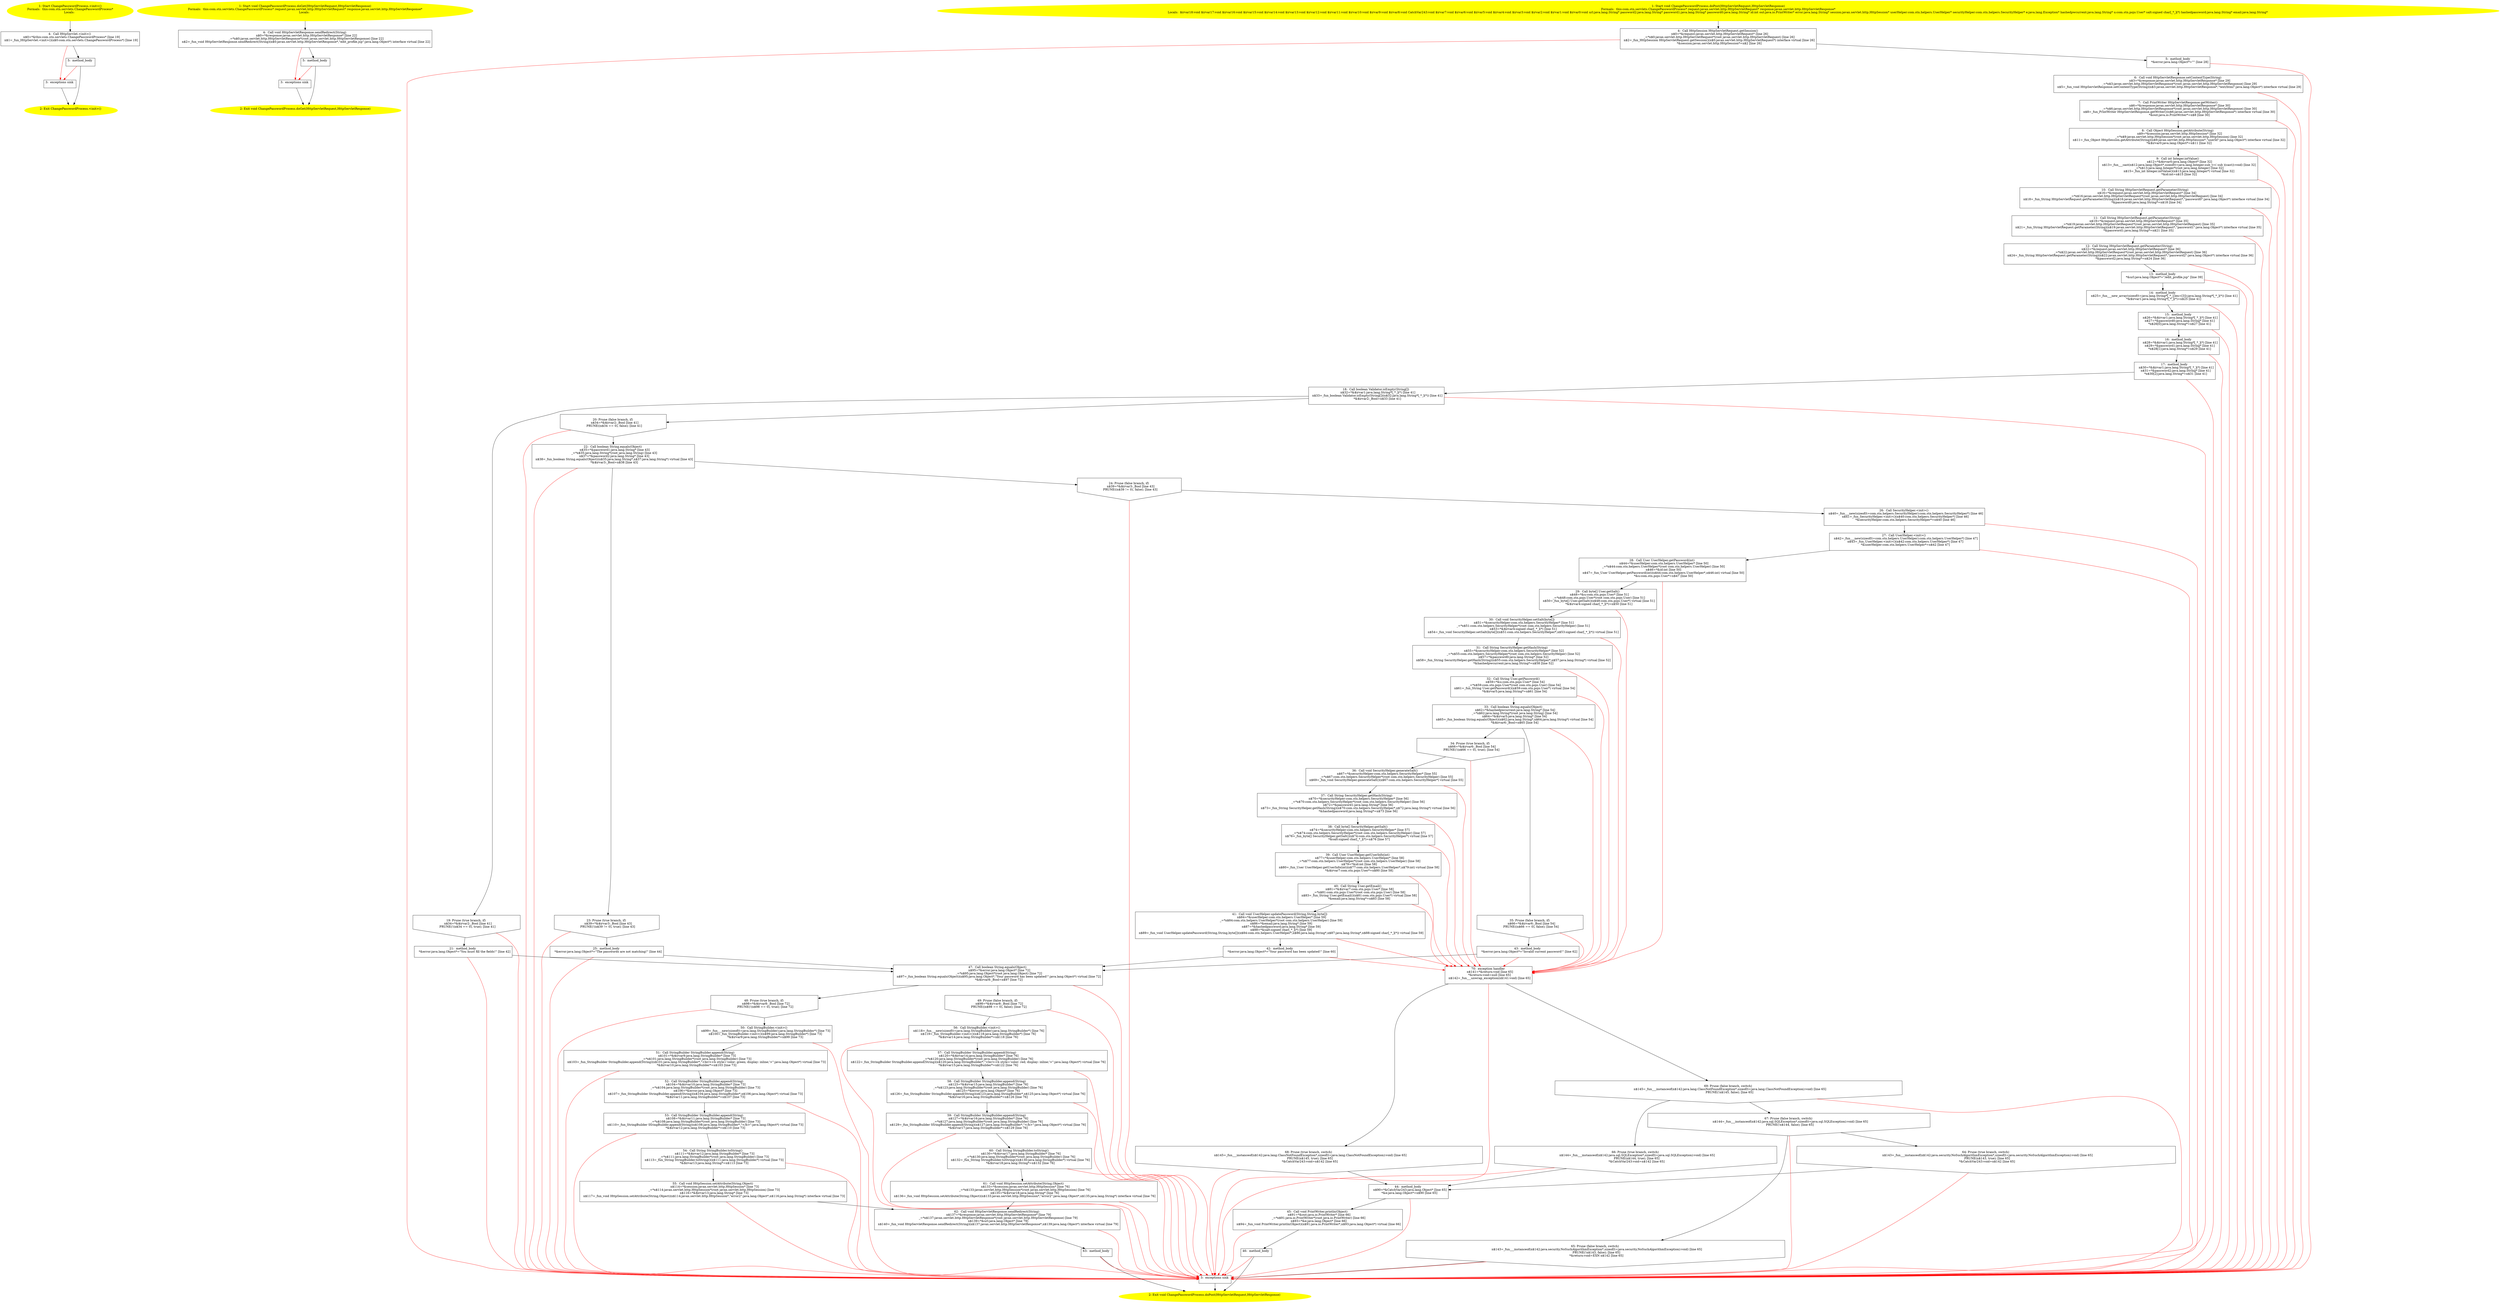/* @generated */
digraph cfg {
"com.stn.servlets.ChangePasswordProcess.<init>().849c7e70a8d0eee92cd16c4583bba0e7_1" [label="1: Start ChangePasswordProcess.<init>()\nFormals:  this:com.stn.servlets.ChangePasswordProcess*\nLocals:  \n  " color=yellow style=filled]
	

	 "com.stn.servlets.ChangePasswordProcess.<init>().849c7e70a8d0eee92cd16c4583bba0e7_1" -> "com.stn.servlets.ChangePasswordProcess.<init>().849c7e70a8d0eee92cd16c4583bba0e7_4" ;
"com.stn.servlets.ChangePasswordProcess.<init>().849c7e70a8d0eee92cd16c4583bba0e7_2" [label="2: Exit ChangePasswordProcess.<init>() \n  " color=yellow style=filled]
	

"com.stn.servlets.ChangePasswordProcess.<init>().849c7e70a8d0eee92cd16c4583bba0e7_3" [label="3:  exceptions sink \n  " shape="box"]
	

	 "com.stn.servlets.ChangePasswordProcess.<init>().849c7e70a8d0eee92cd16c4583bba0e7_3" -> "com.stn.servlets.ChangePasswordProcess.<init>().849c7e70a8d0eee92cd16c4583bba0e7_2" ;
"com.stn.servlets.ChangePasswordProcess.<init>().849c7e70a8d0eee92cd16c4583bba0e7_4" [label="4:  Call HttpServlet.<init>() \n   n$0=*&this:com.stn.servlets.ChangePasswordProcess* [line 19]\n  n$1=_fun_HttpServlet.<init>()(n$0:com.stn.servlets.ChangePasswordProcess*) [line 19]\n " shape="box"]
	

	 "com.stn.servlets.ChangePasswordProcess.<init>().849c7e70a8d0eee92cd16c4583bba0e7_4" -> "com.stn.servlets.ChangePasswordProcess.<init>().849c7e70a8d0eee92cd16c4583bba0e7_5" ;
	 "com.stn.servlets.ChangePasswordProcess.<init>().849c7e70a8d0eee92cd16c4583bba0e7_4" -> "com.stn.servlets.ChangePasswordProcess.<init>().849c7e70a8d0eee92cd16c4583bba0e7_3" [color="red" ];
"com.stn.servlets.ChangePasswordProcess.<init>().849c7e70a8d0eee92cd16c4583bba0e7_5" [label="5:  method_body \n  " shape="box"]
	

	 "com.stn.servlets.ChangePasswordProcess.<init>().849c7e70a8d0eee92cd16c4583bba0e7_5" -> "com.stn.servlets.ChangePasswordProcess.<init>().849c7e70a8d0eee92cd16c4583bba0e7_2" ;
	 "com.stn.servlets.ChangePasswordProcess.<init>().849c7e70a8d0eee92cd16c4583bba0e7_5" -> "com.stn.servlets.ChangePasswordProcess.<init>().849c7e70a8d0eee92cd16c4583bba0e7_3" [color="red" ];
"com.stn.servlets.ChangePasswordProcess.doGet(javax.servlet.http.HttpServletRequest,javax.servlet.htt.ec724e418f2cb575ad285eff8f3a2e74_1" [label="1: Start void ChangePasswordProcess.doGet(HttpServletRequest,HttpServletResponse)\nFormals:  this:com.stn.servlets.ChangePasswordProcess* request:javax.servlet.http.HttpServletRequest* response:javax.servlet.http.HttpServletResponse*\nLocals:  \n  " color=yellow style=filled]
	

	 "com.stn.servlets.ChangePasswordProcess.doGet(javax.servlet.http.HttpServletRequest,javax.servlet.htt.ec724e418f2cb575ad285eff8f3a2e74_1" -> "com.stn.servlets.ChangePasswordProcess.doGet(javax.servlet.http.HttpServletRequest,javax.servlet.htt.ec724e418f2cb575ad285eff8f3a2e74_4" ;
"com.stn.servlets.ChangePasswordProcess.doGet(javax.servlet.http.HttpServletRequest,javax.servlet.htt.ec724e418f2cb575ad285eff8f3a2e74_2" [label="2: Exit void ChangePasswordProcess.doGet(HttpServletRequest,HttpServletResponse) \n  " color=yellow style=filled]
	

"com.stn.servlets.ChangePasswordProcess.doGet(javax.servlet.http.HttpServletRequest,javax.servlet.htt.ec724e418f2cb575ad285eff8f3a2e74_3" [label="3:  exceptions sink \n  " shape="box"]
	

	 "com.stn.servlets.ChangePasswordProcess.doGet(javax.servlet.http.HttpServletRequest,javax.servlet.htt.ec724e418f2cb575ad285eff8f3a2e74_3" -> "com.stn.servlets.ChangePasswordProcess.doGet(javax.servlet.http.HttpServletRequest,javax.servlet.htt.ec724e418f2cb575ad285eff8f3a2e74_2" ;
"com.stn.servlets.ChangePasswordProcess.doGet(javax.servlet.http.HttpServletRequest,javax.servlet.htt.ec724e418f2cb575ad285eff8f3a2e74_4" [label="4:  Call void HttpServletResponse.sendRedirect(String) \n   n$0=*&response:javax.servlet.http.HttpServletResponse* [line 22]\n  _=*n$0:javax.servlet.http.HttpServletResponse*(root javax.servlet.http.HttpServletResponse) [line 22]\n  n$2=_fun_void HttpServletResponse.sendRedirect(String)(n$0:javax.servlet.http.HttpServletResponse*,\"edit_profile.jsp\":java.lang.Object*) interface virtual [line 22]\n " shape="box"]
	

	 "com.stn.servlets.ChangePasswordProcess.doGet(javax.servlet.http.HttpServletRequest,javax.servlet.htt.ec724e418f2cb575ad285eff8f3a2e74_4" -> "com.stn.servlets.ChangePasswordProcess.doGet(javax.servlet.http.HttpServletRequest,javax.servlet.htt.ec724e418f2cb575ad285eff8f3a2e74_5" ;
	 "com.stn.servlets.ChangePasswordProcess.doGet(javax.servlet.http.HttpServletRequest,javax.servlet.htt.ec724e418f2cb575ad285eff8f3a2e74_4" -> "com.stn.servlets.ChangePasswordProcess.doGet(javax.servlet.http.HttpServletRequest,javax.servlet.htt.ec724e418f2cb575ad285eff8f3a2e74_3" [color="red" ];
"com.stn.servlets.ChangePasswordProcess.doGet(javax.servlet.http.HttpServletRequest,javax.servlet.htt.ec724e418f2cb575ad285eff8f3a2e74_5" [label="5:  method_body \n  " shape="box"]
	

	 "com.stn.servlets.ChangePasswordProcess.doGet(javax.servlet.http.HttpServletRequest,javax.servlet.htt.ec724e418f2cb575ad285eff8f3a2e74_5" -> "com.stn.servlets.ChangePasswordProcess.doGet(javax.servlet.http.HttpServletRequest,javax.servlet.htt.ec724e418f2cb575ad285eff8f3a2e74_2" ;
	 "com.stn.servlets.ChangePasswordProcess.doGet(javax.servlet.http.HttpServletRequest,javax.servlet.htt.ec724e418f2cb575ad285eff8f3a2e74_5" -> "com.stn.servlets.ChangePasswordProcess.doGet(javax.servlet.http.HttpServletRequest,javax.servlet.htt.ec724e418f2cb575ad285eff8f3a2e74_3" [color="red" ];
"com.stn.servlets.ChangePasswordProcess.doPost(javax.servlet.http.HttpServletRequest,javax.servlet.ht.798b853d1751fbd709754aa3ec9d7e16_1" [label="1: Start void ChangePasswordProcess.doPost(HttpServletRequest,HttpServletResponse)\nFormals:  this:com.stn.servlets.ChangePasswordProcess* request:javax.servlet.http.HttpServletRequest* response:javax.servlet.http.HttpServletResponse*\nLocals:  $irvar18:void $irvar17:void $irvar16:void $irvar15:void $irvar14:void $irvar13:void $irvar12:void $irvar11:void $irvar10:void $irvar9:void $irvar8:void CatchVar243:void $irvar7:void $irvar6:void $irvar5:void $irvar4:void $irvar3:void $irvar2:void $irvar1:void $irvar0:void url:java.lang.String* password2:java.lang.String* password1:java.lang.String* password0:java.lang.String* id:int out:java.io.PrintWriter* error:java.lang.String* session:javax.servlet.http.HttpSession* userHelper:com.stn.helpers.UserHelper* securityHelper:com.stn.helpers.SecurityHelper* e:java.lang.Exception* hashedpwcurrent:java.lang.String* u:com.stn.pojo.User* salt:signed char[_*_](*) hashedpassword:java.lang.String* email:java.lang.String* \n  " color=yellow style=filled]
	

	 "com.stn.servlets.ChangePasswordProcess.doPost(javax.servlet.http.HttpServletRequest,javax.servlet.ht.798b853d1751fbd709754aa3ec9d7e16_1" -> "com.stn.servlets.ChangePasswordProcess.doPost(javax.servlet.http.HttpServletRequest,javax.servlet.ht.798b853d1751fbd709754aa3ec9d7e16_4" ;
"com.stn.servlets.ChangePasswordProcess.doPost(javax.servlet.http.HttpServletRequest,javax.servlet.ht.798b853d1751fbd709754aa3ec9d7e16_2" [label="2: Exit void ChangePasswordProcess.doPost(HttpServletRequest,HttpServletResponse) \n  " color=yellow style=filled]
	

"com.stn.servlets.ChangePasswordProcess.doPost(javax.servlet.http.HttpServletRequest,javax.servlet.ht.798b853d1751fbd709754aa3ec9d7e16_3" [label="3:  exceptions sink \n  " shape="box"]
	

	 "com.stn.servlets.ChangePasswordProcess.doPost(javax.servlet.http.HttpServletRequest,javax.servlet.ht.798b853d1751fbd709754aa3ec9d7e16_3" -> "com.stn.servlets.ChangePasswordProcess.doPost(javax.servlet.http.HttpServletRequest,javax.servlet.ht.798b853d1751fbd709754aa3ec9d7e16_2" ;
"com.stn.servlets.ChangePasswordProcess.doPost(javax.servlet.http.HttpServletRequest,javax.servlet.ht.798b853d1751fbd709754aa3ec9d7e16_4" [label="4:  Call HttpSession HttpServletRequest.getSession() \n   n$0=*&request:javax.servlet.http.HttpServletRequest* [line 26]\n  _=*n$0:javax.servlet.http.HttpServletRequest*(root javax.servlet.http.HttpServletRequest) [line 26]\n  n$2=_fun_HttpSession HttpServletRequest.getSession()(n$0:javax.servlet.http.HttpServletRequest*) interface virtual [line 26]\n  *&session:javax.servlet.http.HttpSession*=n$2 [line 26]\n " shape="box"]
	

	 "com.stn.servlets.ChangePasswordProcess.doPost(javax.servlet.http.HttpServletRequest,javax.servlet.ht.798b853d1751fbd709754aa3ec9d7e16_4" -> "com.stn.servlets.ChangePasswordProcess.doPost(javax.servlet.http.HttpServletRequest,javax.servlet.ht.798b853d1751fbd709754aa3ec9d7e16_5" ;
	 "com.stn.servlets.ChangePasswordProcess.doPost(javax.servlet.http.HttpServletRequest,javax.servlet.ht.798b853d1751fbd709754aa3ec9d7e16_4" -> "com.stn.servlets.ChangePasswordProcess.doPost(javax.servlet.http.HttpServletRequest,javax.servlet.ht.798b853d1751fbd709754aa3ec9d7e16_3" [color="red" ];
"com.stn.servlets.ChangePasswordProcess.doPost(javax.servlet.http.HttpServletRequest,javax.servlet.ht.798b853d1751fbd709754aa3ec9d7e16_5" [label="5:  method_body \n   *&error:java.lang.Object*=\"\" [line 28]\n " shape="box"]
	

	 "com.stn.servlets.ChangePasswordProcess.doPost(javax.servlet.http.HttpServletRequest,javax.servlet.ht.798b853d1751fbd709754aa3ec9d7e16_5" -> "com.stn.servlets.ChangePasswordProcess.doPost(javax.servlet.http.HttpServletRequest,javax.servlet.ht.798b853d1751fbd709754aa3ec9d7e16_6" ;
	 "com.stn.servlets.ChangePasswordProcess.doPost(javax.servlet.http.HttpServletRequest,javax.servlet.ht.798b853d1751fbd709754aa3ec9d7e16_5" -> "com.stn.servlets.ChangePasswordProcess.doPost(javax.servlet.http.HttpServletRequest,javax.servlet.ht.798b853d1751fbd709754aa3ec9d7e16_3" [color="red" ];
"com.stn.servlets.ChangePasswordProcess.doPost(javax.servlet.http.HttpServletRequest,javax.servlet.ht.798b853d1751fbd709754aa3ec9d7e16_6" [label="6:  Call void HttpServletResponse.setContentType(String) \n   n$3=*&response:javax.servlet.http.HttpServletResponse* [line 29]\n  _=*n$3:javax.servlet.http.HttpServletResponse*(root javax.servlet.http.HttpServletResponse) [line 29]\n  n$5=_fun_void HttpServletResponse.setContentType(String)(n$3:javax.servlet.http.HttpServletResponse*,\"text/html\":java.lang.Object*) interface virtual [line 29]\n " shape="box"]
	

	 "com.stn.servlets.ChangePasswordProcess.doPost(javax.servlet.http.HttpServletRequest,javax.servlet.ht.798b853d1751fbd709754aa3ec9d7e16_6" -> "com.stn.servlets.ChangePasswordProcess.doPost(javax.servlet.http.HttpServletRequest,javax.servlet.ht.798b853d1751fbd709754aa3ec9d7e16_7" ;
	 "com.stn.servlets.ChangePasswordProcess.doPost(javax.servlet.http.HttpServletRequest,javax.servlet.ht.798b853d1751fbd709754aa3ec9d7e16_6" -> "com.stn.servlets.ChangePasswordProcess.doPost(javax.servlet.http.HttpServletRequest,javax.servlet.ht.798b853d1751fbd709754aa3ec9d7e16_3" [color="red" ];
"com.stn.servlets.ChangePasswordProcess.doPost(javax.servlet.http.HttpServletRequest,javax.servlet.ht.798b853d1751fbd709754aa3ec9d7e16_7" [label="7:  Call PrintWriter HttpServletResponse.getWriter() \n   n$6=*&response:javax.servlet.http.HttpServletResponse* [line 30]\n  _=*n$6:javax.servlet.http.HttpServletResponse*(root javax.servlet.http.HttpServletResponse) [line 30]\n  n$8=_fun_PrintWriter HttpServletResponse.getWriter()(n$6:javax.servlet.http.HttpServletResponse*) interface virtual [line 30]\n  *&out:java.io.PrintWriter*=n$8 [line 30]\n " shape="box"]
	

	 "com.stn.servlets.ChangePasswordProcess.doPost(javax.servlet.http.HttpServletRequest,javax.servlet.ht.798b853d1751fbd709754aa3ec9d7e16_7" -> "com.stn.servlets.ChangePasswordProcess.doPost(javax.servlet.http.HttpServletRequest,javax.servlet.ht.798b853d1751fbd709754aa3ec9d7e16_8" ;
	 "com.stn.servlets.ChangePasswordProcess.doPost(javax.servlet.http.HttpServletRequest,javax.servlet.ht.798b853d1751fbd709754aa3ec9d7e16_7" -> "com.stn.servlets.ChangePasswordProcess.doPost(javax.servlet.http.HttpServletRequest,javax.servlet.ht.798b853d1751fbd709754aa3ec9d7e16_3" [color="red" ];
"com.stn.servlets.ChangePasswordProcess.doPost(javax.servlet.http.HttpServletRequest,javax.servlet.ht.798b853d1751fbd709754aa3ec9d7e16_8" [label="8:  Call Object HttpSession.getAttribute(String) \n   n$9=*&session:javax.servlet.http.HttpSession* [line 32]\n  _=*n$9:javax.servlet.http.HttpSession*(root javax.servlet.http.HttpSession) [line 32]\n  n$11=_fun_Object HttpSession.getAttribute(String)(n$9:javax.servlet.http.HttpSession*,\"userId\":java.lang.Object*) interface virtual [line 32]\n  *&$irvar0:java.lang.Object*=n$11 [line 32]\n " shape="box"]
	

	 "com.stn.servlets.ChangePasswordProcess.doPost(javax.servlet.http.HttpServletRequest,javax.servlet.ht.798b853d1751fbd709754aa3ec9d7e16_8" -> "com.stn.servlets.ChangePasswordProcess.doPost(javax.servlet.http.HttpServletRequest,javax.servlet.ht.798b853d1751fbd709754aa3ec9d7e16_9" ;
	 "com.stn.servlets.ChangePasswordProcess.doPost(javax.servlet.http.HttpServletRequest,javax.servlet.ht.798b853d1751fbd709754aa3ec9d7e16_8" -> "com.stn.servlets.ChangePasswordProcess.doPost(javax.servlet.http.HttpServletRequest,javax.servlet.ht.798b853d1751fbd709754aa3ec9d7e16_3" [color="red" ];
"com.stn.servlets.ChangePasswordProcess.doPost(javax.servlet.http.HttpServletRequest,javax.servlet.ht.798b853d1751fbd709754aa3ec9d7e16_9" [label="9:  Call int Integer.intValue() \n   n$12=*&$irvar0:java.lang.Object* [line 32]\n  n$13=_fun___cast(n$12:java.lang.Object*,sizeof(t=java.lang.Integer;sub_t=( sub )(cast)):void) [line 32]\n  _=*n$13:java.lang.Integer*(root java.lang.Integer) [line 32]\n  n$15=_fun_int Integer.intValue()(n$13:java.lang.Integer*) virtual [line 32]\n  *&id:int=n$15 [line 32]\n " shape="box"]
	

	 "com.stn.servlets.ChangePasswordProcess.doPost(javax.servlet.http.HttpServletRequest,javax.servlet.ht.798b853d1751fbd709754aa3ec9d7e16_9" -> "com.stn.servlets.ChangePasswordProcess.doPost(javax.servlet.http.HttpServletRequest,javax.servlet.ht.798b853d1751fbd709754aa3ec9d7e16_10" ;
	 "com.stn.servlets.ChangePasswordProcess.doPost(javax.servlet.http.HttpServletRequest,javax.servlet.ht.798b853d1751fbd709754aa3ec9d7e16_9" -> "com.stn.servlets.ChangePasswordProcess.doPost(javax.servlet.http.HttpServletRequest,javax.servlet.ht.798b853d1751fbd709754aa3ec9d7e16_3" [color="red" ];
"com.stn.servlets.ChangePasswordProcess.doPost(javax.servlet.http.HttpServletRequest,javax.servlet.ht.798b853d1751fbd709754aa3ec9d7e16_10" [label="10:  Call String HttpServletRequest.getParameter(String) \n   n$16=*&request:javax.servlet.http.HttpServletRequest* [line 34]\n  _=*n$16:javax.servlet.http.HttpServletRequest*(root javax.servlet.http.HttpServletRequest) [line 34]\n  n$18=_fun_String HttpServletRequest.getParameter(String)(n$16:javax.servlet.http.HttpServletRequest*,\"password0\":java.lang.Object*) interface virtual [line 34]\n  *&password0:java.lang.String*=n$18 [line 34]\n " shape="box"]
	

	 "com.stn.servlets.ChangePasswordProcess.doPost(javax.servlet.http.HttpServletRequest,javax.servlet.ht.798b853d1751fbd709754aa3ec9d7e16_10" -> "com.stn.servlets.ChangePasswordProcess.doPost(javax.servlet.http.HttpServletRequest,javax.servlet.ht.798b853d1751fbd709754aa3ec9d7e16_11" ;
	 "com.stn.servlets.ChangePasswordProcess.doPost(javax.servlet.http.HttpServletRequest,javax.servlet.ht.798b853d1751fbd709754aa3ec9d7e16_10" -> "com.stn.servlets.ChangePasswordProcess.doPost(javax.servlet.http.HttpServletRequest,javax.servlet.ht.798b853d1751fbd709754aa3ec9d7e16_3" [color="red" ];
"com.stn.servlets.ChangePasswordProcess.doPost(javax.servlet.http.HttpServletRequest,javax.servlet.ht.798b853d1751fbd709754aa3ec9d7e16_11" [label="11:  Call String HttpServletRequest.getParameter(String) \n   n$19=*&request:javax.servlet.http.HttpServletRequest* [line 35]\n  _=*n$19:javax.servlet.http.HttpServletRequest*(root javax.servlet.http.HttpServletRequest) [line 35]\n  n$21=_fun_String HttpServletRequest.getParameter(String)(n$19:javax.servlet.http.HttpServletRequest*,\"password1\":java.lang.Object*) interface virtual [line 35]\n  *&password1:java.lang.String*=n$21 [line 35]\n " shape="box"]
	

	 "com.stn.servlets.ChangePasswordProcess.doPost(javax.servlet.http.HttpServletRequest,javax.servlet.ht.798b853d1751fbd709754aa3ec9d7e16_11" -> "com.stn.servlets.ChangePasswordProcess.doPost(javax.servlet.http.HttpServletRequest,javax.servlet.ht.798b853d1751fbd709754aa3ec9d7e16_12" ;
	 "com.stn.servlets.ChangePasswordProcess.doPost(javax.servlet.http.HttpServletRequest,javax.servlet.ht.798b853d1751fbd709754aa3ec9d7e16_11" -> "com.stn.servlets.ChangePasswordProcess.doPost(javax.servlet.http.HttpServletRequest,javax.servlet.ht.798b853d1751fbd709754aa3ec9d7e16_3" [color="red" ];
"com.stn.servlets.ChangePasswordProcess.doPost(javax.servlet.http.HttpServletRequest,javax.servlet.ht.798b853d1751fbd709754aa3ec9d7e16_12" [label="12:  Call String HttpServletRequest.getParameter(String) \n   n$22=*&request:javax.servlet.http.HttpServletRequest* [line 36]\n  _=*n$22:javax.servlet.http.HttpServletRequest*(root javax.servlet.http.HttpServletRequest) [line 36]\n  n$24=_fun_String HttpServletRequest.getParameter(String)(n$22:javax.servlet.http.HttpServletRequest*,\"password2\":java.lang.Object*) interface virtual [line 36]\n  *&password2:java.lang.String*=n$24 [line 36]\n " shape="box"]
	

	 "com.stn.servlets.ChangePasswordProcess.doPost(javax.servlet.http.HttpServletRequest,javax.servlet.ht.798b853d1751fbd709754aa3ec9d7e16_12" -> "com.stn.servlets.ChangePasswordProcess.doPost(javax.servlet.http.HttpServletRequest,javax.servlet.ht.798b853d1751fbd709754aa3ec9d7e16_13" ;
	 "com.stn.servlets.ChangePasswordProcess.doPost(javax.servlet.http.HttpServletRequest,javax.servlet.ht.798b853d1751fbd709754aa3ec9d7e16_12" -> "com.stn.servlets.ChangePasswordProcess.doPost(javax.servlet.http.HttpServletRequest,javax.servlet.ht.798b853d1751fbd709754aa3ec9d7e16_3" [color="red" ];
"com.stn.servlets.ChangePasswordProcess.doPost(javax.servlet.http.HttpServletRequest,javax.servlet.ht.798b853d1751fbd709754aa3ec9d7e16_13" [label="13:  method_body \n   *&url:java.lang.Object*=\"/edit_profile.jsp\" [line 39]\n " shape="box"]
	

	 "com.stn.servlets.ChangePasswordProcess.doPost(javax.servlet.http.HttpServletRequest,javax.servlet.ht.798b853d1751fbd709754aa3ec9d7e16_13" -> "com.stn.servlets.ChangePasswordProcess.doPost(javax.servlet.http.HttpServletRequest,javax.servlet.ht.798b853d1751fbd709754aa3ec9d7e16_14" ;
	 "com.stn.servlets.ChangePasswordProcess.doPost(javax.servlet.http.HttpServletRequest,javax.servlet.ht.798b853d1751fbd709754aa3ec9d7e16_13" -> "com.stn.servlets.ChangePasswordProcess.doPost(javax.servlet.http.HttpServletRequest,javax.servlet.ht.798b853d1751fbd709754aa3ec9d7e16_3" [color="red" ];
"com.stn.servlets.ChangePasswordProcess.doPost(javax.servlet.http.HttpServletRequest,javax.servlet.ht.798b853d1751fbd709754aa3ec9d7e16_14" [label="14:  method_body \n   n$25=_fun___new_array(sizeof(t=java.lang.String*[_*_];len=[3]):java.lang.String*[_*_](*)) [line 41]\n  *&$irvar1:java.lang.String*[_*_](*)=n$25 [line 41]\n " shape="box"]
	

	 "com.stn.servlets.ChangePasswordProcess.doPost(javax.servlet.http.HttpServletRequest,javax.servlet.ht.798b853d1751fbd709754aa3ec9d7e16_14" -> "com.stn.servlets.ChangePasswordProcess.doPost(javax.servlet.http.HttpServletRequest,javax.servlet.ht.798b853d1751fbd709754aa3ec9d7e16_15" ;
	 "com.stn.servlets.ChangePasswordProcess.doPost(javax.servlet.http.HttpServletRequest,javax.servlet.ht.798b853d1751fbd709754aa3ec9d7e16_14" -> "com.stn.servlets.ChangePasswordProcess.doPost(javax.servlet.http.HttpServletRequest,javax.servlet.ht.798b853d1751fbd709754aa3ec9d7e16_3" [color="red" ];
"com.stn.servlets.ChangePasswordProcess.doPost(javax.servlet.http.HttpServletRequest,javax.servlet.ht.798b853d1751fbd709754aa3ec9d7e16_15" [label="15:  method_body \n   n$26=*&$irvar1:java.lang.String*[_*_](*) [line 41]\n  n$27=*&password0:java.lang.String* [line 41]\n  *n$26[0]:java.lang.String*=n$27 [line 41]\n " shape="box"]
	

	 "com.stn.servlets.ChangePasswordProcess.doPost(javax.servlet.http.HttpServletRequest,javax.servlet.ht.798b853d1751fbd709754aa3ec9d7e16_15" -> "com.stn.servlets.ChangePasswordProcess.doPost(javax.servlet.http.HttpServletRequest,javax.servlet.ht.798b853d1751fbd709754aa3ec9d7e16_16" ;
	 "com.stn.servlets.ChangePasswordProcess.doPost(javax.servlet.http.HttpServletRequest,javax.servlet.ht.798b853d1751fbd709754aa3ec9d7e16_15" -> "com.stn.servlets.ChangePasswordProcess.doPost(javax.servlet.http.HttpServletRequest,javax.servlet.ht.798b853d1751fbd709754aa3ec9d7e16_3" [color="red" ];
"com.stn.servlets.ChangePasswordProcess.doPost(javax.servlet.http.HttpServletRequest,javax.servlet.ht.798b853d1751fbd709754aa3ec9d7e16_16" [label="16:  method_body \n   n$28=*&$irvar1:java.lang.String*[_*_](*) [line 41]\n  n$29=*&password1:java.lang.String* [line 41]\n  *n$28[1]:java.lang.String*=n$29 [line 41]\n " shape="box"]
	

	 "com.stn.servlets.ChangePasswordProcess.doPost(javax.servlet.http.HttpServletRequest,javax.servlet.ht.798b853d1751fbd709754aa3ec9d7e16_16" -> "com.stn.servlets.ChangePasswordProcess.doPost(javax.servlet.http.HttpServletRequest,javax.servlet.ht.798b853d1751fbd709754aa3ec9d7e16_17" ;
	 "com.stn.servlets.ChangePasswordProcess.doPost(javax.servlet.http.HttpServletRequest,javax.servlet.ht.798b853d1751fbd709754aa3ec9d7e16_16" -> "com.stn.servlets.ChangePasswordProcess.doPost(javax.servlet.http.HttpServletRequest,javax.servlet.ht.798b853d1751fbd709754aa3ec9d7e16_3" [color="red" ];
"com.stn.servlets.ChangePasswordProcess.doPost(javax.servlet.http.HttpServletRequest,javax.servlet.ht.798b853d1751fbd709754aa3ec9d7e16_17" [label="17:  method_body \n   n$30=*&$irvar1:java.lang.String*[_*_](*) [line 41]\n  n$31=*&password2:java.lang.String* [line 41]\n  *n$30[2]:java.lang.String*=n$31 [line 41]\n " shape="box"]
	

	 "com.stn.servlets.ChangePasswordProcess.doPost(javax.servlet.http.HttpServletRequest,javax.servlet.ht.798b853d1751fbd709754aa3ec9d7e16_17" -> "com.stn.servlets.ChangePasswordProcess.doPost(javax.servlet.http.HttpServletRequest,javax.servlet.ht.798b853d1751fbd709754aa3ec9d7e16_18" ;
	 "com.stn.servlets.ChangePasswordProcess.doPost(javax.servlet.http.HttpServletRequest,javax.servlet.ht.798b853d1751fbd709754aa3ec9d7e16_17" -> "com.stn.servlets.ChangePasswordProcess.doPost(javax.servlet.http.HttpServletRequest,javax.servlet.ht.798b853d1751fbd709754aa3ec9d7e16_3" [color="red" ];
"com.stn.servlets.ChangePasswordProcess.doPost(javax.servlet.http.HttpServletRequest,javax.servlet.ht.798b853d1751fbd709754aa3ec9d7e16_18" [label="18:  Call boolean Validator.isEmpty(String[]) \n   n$32=*&$irvar1:java.lang.String*[_*_](*) [line 41]\n  n$33=_fun_boolean Validator.isEmpty(String[])(n$32:java.lang.String*[_*_](*)) [line 41]\n  *&$irvar2:_Bool=n$33 [line 41]\n " shape="box"]
	

	 "com.stn.servlets.ChangePasswordProcess.doPost(javax.servlet.http.HttpServletRequest,javax.servlet.ht.798b853d1751fbd709754aa3ec9d7e16_18" -> "com.stn.servlets.ChangePasswordProcess.doPost(javax.servlet.http.HttpServletRequest,javax.servlet.ht.798b853d1751fbd709754aa3ec9d7e16_19" ;
	 "com.stn.servlets.ChangePasswordProcess.doPost(javax.servlet.http.HttpServletRequest,javax.servlet.ht.798b853d1751fbd709754aa3ec9d7e16_18" -> "com.stn.servlets.ChangePasswordProcess.doPost(javax.servlet.http.HttpServletRequest,javax.servlet.ht.798b853d1751fbd709754aa3ec9d7e16_20" ;
	 "com.stn.servlets.ChangePasswordProcess.doPost(javax.servlet.http.HttpServletRequest,javax.servlet.ht.798b853d1751fbd709754aa3ec9d7e16_18" -> "com.stn.servlets.ChangePasswordProcess.doPost(javax.servlet.http.HttpServletRequest,javax.servlet.ht.798b853d1751fbd709754aa3ec9d7e16_3" [color="red" ];
"com.stn.servlets.ChangePasswordProcess.doPost(javax.servlet.http.HttpServletRequest,javax.servlet.ht.798b853d1751fbd709754aa3ec9d7e16_19" [label="19: Prune (true branch, if) \n   n$34=*&$irvar2:_Bool [line 41]\n  PRUNE(!(n$34 == 0), true); [line 41]\n " shape="invhouse"]
	

	 "com.stn.servlets.ChangePasswordProcess.doPost(javax.servlet.http.HttpServletRequest,javax.servlet.ht.798b853d1751fbd709754aa3ec9d7e16_19" -> "com.stn.servlets.ChangePasswordProcess.doPost(javax.servlet.http.HttpServletRequest,javax.servlet.ht.798b853d1751fbd709754aa3ec9d7e16_21" ;
	 "com.stn.servlets.ChangePasswordProcess.doPost(javax.servlet.http.HttpServletRequest,javax.servlet.ht.798b853d1751fbd709754aa3ec9d7e16_19" -> "com.stn.servlets.ChangePasswordProcess.doPost(javax.servlet.http.HttpServletRequest,javax.servlet.ht.798b853d1751fbd709754aa3ec9d7e16_3" [color="red" ];
"com.stn.servlets.ChangePasswordProcess.doPost(javax.servlet.http.HttpServletRequest,javax.servlet.ht.798b853d1751fbd709754aa3ec9d7e16_20" [label="20: Prune (false branch, if) \n   n$34=*&$irvar2:_Bool [line 41]\n  PRUNE((n$34 == 0), false); [line 41]\n " shape="invhouse"]
	

	 "com.stn.servlets.ChangePasswordProcess.doPost(javax.servlet.http.HttpServletRequest,javax.servlet.ht.798b853d1751fbd709754aa3ec9d7e16_20" -> "com.stn.servlets.ChangePasswordProcess.doPost(javax.servlet.http.HttpServletRequest,javax.servlet.ht.798b853d1751fbd709754aa3ec9d7e16_22" ;
	 "com.stn.servlets.ChangePasswordProcess.doPost(javax.servlet.http.HttpServletRequest,javax.servlet.ht.798b853d1751fbd709754aa3ec9d7e16_20" -> "com.stn.servlets.ChangePasswordProcess.doPost(javax.servlet.http.HttpServletRequest,javax.servlet.ht.798b853d1751fbd709754aa3ec9d7e16_3" [color="red" ];
"com.stn.servlets.ChangePasswordProcess.doPost(javax.servlet.http.HttpServletRequest,javax.servlet.ht.798b853d1751fbd709754aa3ec9d7e16_21" [label="21:  method_body \n   *&error:java.lang.Object*=\"You must fill the fields!\" [line 42]\n " shape="box"]
	

	 "com.stn.servlets.ChangePasswordProcess.doPost(javax.servlet.http.HttpServletRequest,javax.servlet.ht.798b853d1751fbd709754aa3ec9d7e16_21" -> "com.stn.servlets.ChangePasswordProcess.doPost(javax.servlet.http.HttpServletRequest,javax.servlet.ht.798b853d1751fbd709754aa3ec9d7e16_47" ;
	 "com.stn.servlets.ChangePasswordProcess.doPost(javax.servlet.http.HttpServletRequest,javax.servlet.ht.798b853d1751fbd709754aa3ec9d7e16_21" -> "com.stn.servlets.ChangePasswordProcess.doPost(javax.servlet.http.HttpServletRequest,javax.servlet.ht.798b853d1751fbd709754aa3ec9d7e16_3" [color="red" ];
"com.stn.servlets.ChangePasswordProcess.doPost(javax.servlet.http.HttpServletRequest,javax.servlet.ht.798b853d1751fbd709754aa3ec9d7e16_22" [label="22:  Call boolean String.equals(Object) \n   n$35=*&password1:java.lang.String* [line 43]\n  _=*n$35:java.lang.String*(root java.lang.String) [line 43]\n  n$37=*&password2:java.lang.String* [line 43]\n  n$38=_fun_boolean String.equals(Object)(n$35:java.lang.String*,n$37:java.lang.String*) virtual [line 43]\n  *&$irvar3:_Bool=n$38 [line 43]\n " shape="box"]
	

	 "com.stn.servlets.ChangePasswordProcess.doPost(javax.servlet.http.HttpServletRequest,javax.servlet.ht.798b853d1751fbd709754aa3ec9d7e16_22" -> "com.stn.servlets.ChangePasswordProcess.doPost(javax.servlet.http.HttpServletRequest,javax.servlet.ht.798b853d1751fbd709754aa3ec9d7e16_23" ;
	 "com.stn.servlets.ChangePasswordProcess.doPost(javax.servlet.http.HttpServletRequest,javax.servlet.ht.798b853d1751fbd709754aa3ec9d7e16_22" -> "com.stn.servlets.ChangePasswordProcess.doPost(javax.servlet.http.HttpServletRequest,javax.servlet.ht.798b853d1751fbd709754aa3ec9d7e16_24" ;
	 "com.stn.servlets.ChangePasswordProcess.doPost(javax.servlet.http.HttpServletRequest,javax.servlet.ht.798b853d1751fbd709754aa3ec9d7e16_22" -> "com.stn.servlets.ChangePasswordProcess.doPost(javax.servlet.http.HttpServletRequest,javax.servlet.ht.798b853d1751fbd709754aa3ec9d7e16_3" [color="red" ];
"com.stn.servlets.ChangePasswordProcess.doPost(javax.servlet.http.HttpServletRequest,javax.servlet.ht.798b853d1751fbd709754aa3ec9d7e16_23" [label="23: Prune (true branch, if) \n   n$39=*&$irvar3:_Bool [line 43]\n  PRUNE(!(n$39 != 0), true); [line 43]\n " shape="invhouse"]
	

	 "com.stn.servlets.ChangePasswordProcess.doPost(javax.servlet.http.HttpServletRequest,javax.servlet.ht.798b853d1751fbd709754aa3ec9d7e16_23" -> "com.stn.servlets.ChangePasswordProcess.doPost(javax.servlet.http.HttpServletRequest,javax.servlet.ht.798b853d1751fbd709754aa3ec9d7e16_25" ;
	 "com.stn.servlets.ChangePasswordProcess.doPost(javax.servlet.http.HttpServletRequest,javax.servlet.ht.798b853d1751fbd709754aa3ec9d7e16_23" -> "com.stn.servlets.ChangePasswordProcess.doPost(javax.servlet.http.HttpServletRequest,javax.servlet.ht.798b853d1751fbd709754aa3ec9d7e16_3" [color="red" ];
"com.stn.servlets.ChangePasswordProcess.doPost(javax.servlet.http.HttpServletRequest,javax.servlet.ht.798b853d1751fbd709754aa3ec9d7e16_24" [label="24: Prune (false branch, if) \n   n$39=*&$irvar3:_Bool [line 43]\n  PRUNE((n$39 != 0), false); [line 43]\n " shape="invhouse"]
	

	 "com.stn.servlets.ChangePasswordProcess.doPost(javax.servlet.http.HttpServletRequest,javax.servlet.ht.798b853d1751fbd709754aa3ec9d7e16_24" -> "com.stn.servlets.ChangePasswordProcess.doPost(javax.servlet.http.HttpServletRequest,javax.servlet.ht.798b853d1751fbd709754aa3ec9d7e16_26" ;
	 "com.stn.servlets.ChangePasswordProcess.doPost(javax.servlet.http.HttpServletRequest,javax.servlet.ht.798b853d1751fbd709754aa3ec9d7e16_24" -> "com.stn.servlets.ChangePasswordProcess.doPost(javax.servlet.http.HttpServletRequest,javax.servlet.ht.798b853d1751fbd709754aa3ec9d7e16_3" [color="red" ];
"com.stn.servlets.ChangePasswordProcess.doPost(javax.servlet.http.HttpServletRequest,javax.servlet.ht.798b853d1751fbd709754aa3ec9d7e16_25" [label="25:  method_body \n   *&error:java.lang.Object*=\"The passwords are not matching!\" [line 44]\n " shape="box"]
	

	 "com.stn.servlets.ChangePasswordProcess.doPost(javax.servlet.http.HttpServletRequest,javax.servlet.ht.798b853d1751fbd709754aa3ec9d7e16_25" -> "com.stn.servlets.ChangePasswordProcess.doPost(javax.servlet.http.HttpServletRequest,javax.servlet.ht.798b853d1751fbd709754aa3ec9d7e16_47" ;
	 "com.stn.servlets.ChangePasswordProcess.doPost(javax.servlet.http.HttpServletRequest,javax.servlet.ht.798b853d1751fbd709754aa3ec9d7e16_25" -> "com.stn.servlets.ChangePasswordProcess.doPost(javax.servlet.http.HttpServletRequest,javax.servlet.ht.798b853d1751fbd709754aa3ec9d7e16_3" [color="red" ];
"com.stn.servlets.ChangePasswordProcess.doPost(javax.servlet.http.HttpServletRequest,javax.servlet.ht.798b853d1751fbd709754aa3ec9d7e16_26" [label="26:  Call SecurityHelper.<init>() \n   n$40=_fun___new(sizeof(t=com.stn.helpers.SecurityHelper):com.stn.helpers.SecurityHelper*) [line 46]\n  n$41=_fun_SecurityHelper.<init>()(n$40:com.stn.helpers.SecurityHelper*) [line 46]\n  *&securityHelper:com.stn.helpers.SecurityHelper*=n$40 [line 46]\n " shape="box"]
	

	 "com.stn.servlets.ChangePasswordProcess.doPost(javax.servlet.http.HttpServletRequest,javax.servlet.ht.798b853d1751fbd709754aa3ec9d7e16_26" -> "com.stn.servlets.ChangePasswordProcess.doPost(javax.servlet.http.HttpServletRequest,javax.servlet.ht.798b853d1751fbd709754aa3ec9d7e16_27" ;
	 "com.stn.servlets.ChangePasswordProcess.doPost(javax.servlet.http.HttpServletRequest,javax.servlet.ht.798b853d1751fbd709754aa3ec9d7e16_26" -> "com.stn.servlets.ChangePasswordProcess.doPost(javax.servlet.http.HttpServletRequest,javax.servlet.ht.798b853d1751fbd709754aa3ec9d7e16_3" [color="red" ];
"com.stn.servlets.ChangePasswordProcess.doPost(javax.servlet.http.HttpServletRequest,javax.servlet.ht.798b853d1751fbd709754aa3ec9d7e16_27" [label="27:  Call UserHelper.<init>() \n   n$42=_fun___new(sizeof(t=com.stn.helpers.UserHelper):com.stn.helpers.UserHelper*) [line 47]\n  n$43=_fun_UserHelper.<init>()(n$42:com.stn.helpers.UserHelper*) [line 47]\n  *&userHelper:com.stn.helpers.UserHelper*=n$42 [line 47]\n " shape="box"]
	

	 "com.stn.servlets.ChangePasswordProcess.doPost(javax.servlet.http.HttpServletRequest,javax.servlet.ht.798b853d1751fbd709754aa3ec9d7e16_27" -> "com.stn.servlets.ChangePasswordProcess.doPost(javax.servlet.http.HttpServletRequest,javax.servlet.ht.798b853d1751fbd709754aa3ec9d7e16_28" ;
	 "com.stn.servlets.ChangePasswordProcess.doPost(javax.servlet.http.HttpServletRequest,javax.servlet.ht.798b853d1751fbd709754aa3ec9d7e16_27" -> "com.stn.servlets.ChangePasswordProcess.doPost(javax.servlet.http.HttpServletRequest,javax.servlet.ht.798b853d1751fbd709754aa3ec9d7e16_3" [color="red" ];
"com.stn.servlets.ChangePasswordProcess.doPost(javax.servlet.http.HttpServletRequest,javax.servlet.ht.798b853d1751fbd709754aa3ec9d7e16_28" [label="28:  Call User UserHelper.getPassword(int) \n   n$44=*&userHelper:com.stn.helpers.UserHelper* [line 50]\n  _=*n$44:com.stn.helpers.UserHelper*(root com.stn.helpers.UserHelper) [line 50]\n  n$46=*&id:int [line 50]\n  n$47=_fun_User UserHelper.getPassword(int)(n$44:com.stn.helpers.UserHelper*,n$46:int) virtual [line 50]\n  *&u:com.stn.pojo.User*=n$47 [line 50]\n " shape="box"]
	

	 "com.stn.servlets.ChangePasswordProcess.doPost(javax.servlet.http.HttpServletRequest,javax.servlet.ht.798b853d1751fbd709754aa3ec9d7e16_28" -> "com.stn.servlets.ChangePasswordProcess.doPost(javax.servlet.http.HttpServletRequest,javax.servlet.ht.798b853d1751fbd709754aa3ec9d7e16_29" ;
	 "com.stn.servlets.ChangePasswordProcess.doPost(javax.servlet.http.HttpServletRequest,javax.servlet.ht.798b853d1751fbd709754aa3ec9d7e16_28" -> "com.stn.servlets.ChangePasswordProcess.doPost(javax.servlet.http.HttpServletRequest,javax.servlet.ht.798b853d1751fbd709754aa3ec9d7e16_70" [color="red" ];
"com.stn.servlets.ChangePasswordProcess.doPost(javax.servlet.http.HttpServletRequest,javax.servlet.ht.798b853d1751fbd709754aa3ec9d7e16_29" [label="29:  Call byte[] User.getSalt() \n   n$48=*&u:com.stn.pojo.User* [line 51]\n  _=*n$48:com.stn.pojo.User*(root com.stn.pojo.User) [line 51]\n  n$50=_fun_byte[] User.getSalt()(n$48:com.stn.pojo.User*) virtual [line 51]\n  *&$irvar4:signed char[_*_](*)=n$50 [line 51]\n " shape="box"]
	

	 "com.stn.servlets.ChangePasswordProcess.doPost(javax.servlet.http.HttpServletRequest,javax.servlet.ht.798b853d1751fbd709754aa3ec9d7e16_29" -> "com.stn.servlets.ChangePasswordProcess.doPost(javax.servlet.http.HttpServletRequest,javax.servlet.ht.798b853d1751fbd709754aa3ec9d7e16_30" ;
	 "com.stn.servlets.ChangePasswordProcess.doPost(javax.servlet.http.HttpServletRequest,javax.servlet.ht.798b853d1751fbd709754aa3ec9d7e16_29" -> "com.stn.servlets.ChangePasswordProcess.doPost(javax.servlet.http.HttpServletRequest,javax.servlet.ht.798b853d1751fbd709754aa3ec9d7e16_70" [color="red" ];
"com.stn.servlets.ChangePasswordProcess.doPost(javax.servlet.http.HttpServletRequest,javax.servlet.ht.798b853d1751fbd709754aa3ec9d7e16_30" [label="30:  Call void SecurityHelper.setSalt(byte[]) \n   n$51=*&securityHelper:com.stn.helpers.SecurityHelper* [line 51]\n  _=*n$51:com.stn.helpers.SecurityHelper*(root com.stn.helpers.SecurityHelper) [line 51]\n  n$53=*&$irvar4:signed char[_*_](*) [line 51]\n  n$54=_fun_void SecurityHelper.setSalt(byte[])(n$51:com.stn.helpers.SecurityHelper*,n$53:signed char[_*_](*)) virtual [line 51]\n " shape="box"]
	

	 "com.stn.servlets.ChangePasswordProcess.doPost(javax.servlet.http.HttpServletRequest,javax.servlet.ht.798b853d1751fbd709754aa3ec9d7e16_30" -> "com.stn.servlets.ChangePasswordProcess.doPost(javax.servlet.http.HttpServletRequest,javax.servlet.ht.798b853d1751fbd709754aa3ec9d7e16_31" ;
	 "com.stn.servlets.ChangePasswordProcess.doPost(javax.servlet.http.HttpServletRequest,javax.servlet.ht.798b853d1751fbd709754aa3ec9d7e16_30" -> "com.stn.servlets.ChangePasswordProcess.doPost(javax.servlet.http.HttpServletRequest,javax.servlet.ht.798b853d1751fbd709754aa3ec9d7e16_70" [color="red" ];
"com.stn.servlets.ChangePasswordProcess.doPost(javax.servlet.http.HttpServletRequest,javax.servlet.ht.798b853d1751fbd709754aa3ec9d7e16_31" [label="31:  Call String SecurityHelper.getHash(String) \n   n$55=*&securityHelper:com.stn.helpers.SecurityHelper* [line 52]\n  _=*n$55:com.stn.helpers.SecurityHelper*(root com.stn.helpers.SecurityHelper) [line 52]\n  n$57=*&password0:java.lang.String* [line 52]\n  n$58=_fun_String SecurityHelper.getHash(String)(n$55:com.stn.helpers.SecurityHelper*,n$57:java.lang.String*) virtual [line 52]\n  *&hashedpwcurrent:java.lang.String*=n$58 [line 52]\n " shape="box"]
	

	 "com.stn.servlets.ChangePasswordProcess.doPost(javax.servlet.http.HttpServletRequest,javax.servlet.ht.798b853d1751fbd709754aa3ec9d7e16_31" -> "com.stn.servlets.ChangePasswordProcess.doPost(javax.servlet.http.HttpServletRequest,javax.servlet.ht.798b853d1751fbd709754aa3ec9d7e16_32" ;
	 "com.stn.servlets.ChangePasswordProcess.doPost(javax.servlet.http.HttpServletRequest,javax.servlet.ht.798b853d1751fbd709754aa3ec9d7e16_31" -> "com.stn.servlets.ChangePasswordProcess.doPost(javax.servlet.http.HttpServletRequest,javax.servlet.ht.798b853d1751fbd709754aa3ec9d7e16_70" [color="red" ];
"com.stn.servlets.ChangePasswordProcess.doPost(javax.servlet.http.HttpServletRequest,javax.servlet.ht.798b853d1751fbd709754aa3ec9d7e16_32" [label="32:  Call String User.getPassword() \n   n$59=*&u:com.stn.pojo.User* [line 54]\n  _=*n$59:com.stn.pojo.User*(root com.stn.pojo.User) [line 54]\n  n$61=_fun_String User.getPassword()(n$59:com.stn.pojo.User*) virtual [line 54]\n  *&$irvar5:java.lang.String*=n$61 [line 54]\n " shape="box"]
	

	 "com.stn.servlets.ChangePasswordProcess.doPost(javax.servlet.http.HttpServletRequest,javax.servlet.ht.798b853d1751fbd709754aa3ec9d7e16_32" -> "com.stn.servlets.ChangePasswordProcess.doPost(javax.servlet.http.HttpServletRequest,javax.servlet.ht.798b853d1751fbd709754aa3ec9d7e16_33" ;
	 "com.stn.servlets.ChangePasswordProcess.doPost(javax.servlet.http.HttpServletRequest,javax.servlet.ht.798b853d1751fbd709754aa3ec9d7e16_32" -> "com.stn.servlets.ChangePasswordProcess.doPost(javax.servlet.http.HttpServletRequest,javax.servlet.ht.798b853d1751fbd709754aa3ec9d7e16_70" [color="red" ];
"com.stn.servlets.ChangePasswordProcess.doPost(javax.servlet.http.HttpServletRequest,javax.servlet.ht.798b853d1751fbd709754aa3ec9d7e16_33" [label="33:  Call boolean String.equals(Object) \n   n$62=*&hashedpwcurrent:java.lang.String* [line 54]\n  _=*n$62:java.lang.String*(root java.lang.String) [line 54]\n  n$64=*&$irvar5:java.lang.String* [line 54]\n  n$65=_fun_boolean String.equals(Object)(n$62:java.lang.String*,n$64:java.lang.String*) virtual [line 54]\n  *&$irvar6:_Bool=n$65 [line 54]\n " shape="box"]
	

	 "com.stn.servlets.ChangePasswordProcess.doPost(javax.servlet.http.HttpServletRequest,javax.servlet.ht.798b853d1751fbd709754aa3ec9d7e16_33" -> "com.stn.servlets.ChangePasswordProcess.doPost(javax.servlet.http.HttpServletRequest,javax.servlet.ht.798b853d1751fbd709754aa3ec9d7e16_34" ;
	 "com.stn.servlets.ChangePasswordProcess.doPost(javax.servlet.http.HttpServletRequest,javax.servlet.ht.798b853d1751fbd709754aa3ec9d7e16_33" -> "com.stn.servlets.ChangePasswordProcess.doPost(javax.servlet.http.HttpServletRequest,javax.servlet.ht.798b853d1751fbd709754aa3ec9d7e16_35" ;
	 "com.stn.servlets.ChangePasswordProcess.doPost(javax.servlet.http.HttpServletRequest,javax.servlet.ht.798b853d1751fbd709754aa3ec9d7e16_33" -> "com.stn.servlets.ChangePasswordProcess.doPost(javax.servlet.http.HttpServletRequest,javax.servlet.ht.798b853d1751fbd709754aa3ec9d7e16_70" [color="red" ];
"com.stn.servlets.ChangePasswordProcess.doPost(javax.servlet.http.HttpServletRequest,javax.servlet.ht.798b853d1751fbd709754aa3ec9d7e16_34" [label="34: Prune (true branch, if) \n   n$66=*&$irvar6:_Bool [line 54]\n  PRUNE(!(n$66 == 0), true); [line 54]\n " shape="invhouse"]
	

	 "com.stn.servlets.ChangePasswordProcess.doPost(javax.servlet.http.HttpServletRequest,javax.servlet.ht.798b853d1751fbd709754aa3ec9d7e16_34" -> "com.stn.servlets.ChangePasswordProcess.doPost(javax.servlet.http.HttpServletRequest,javax.servlet.ht.798b853d1751fbd709754aa3ec9d7e16_36" ;
	 "com.stn.servlets.ChangePasswordProcess.doPost(javax.servlet.http.HttpServletRequest,javax.servlet.ht.798b853d1751fbd709754aa3ec9d7e16_34" -> "com.stn.servlets.ChangePasswordProcess.doPost(javax.servlet.http.HttpServletRequest,javax.servlet.ht.798b853d1751fbd709754aa3ec9d7e16_70" [color="red" ];
"com.stn.servlets.ChangePasswordProcess.doPost(javax.servlet.http.HttpServletRequest,javax.servlet.ht.798b853d1751fbd709754aa3ec9d7e16_35" [label="35: Prune (false branch, if) \n   n$66=*&$irvar6:_Bool [line 54]\n  PRUNE((n$66 == 0), false); [line 54]\n " shape="invhouse"]
	

	 "com.stn.servlets.ChangePasswordProcess.doPost(javax.servlet.http.HttpServletRequest,javax.servlet.ht.798b853d1751fbd709754aa3ec9d7e16_35" -> "com.stn.servlets.ChangePasswordProcess.doPost(javax.servlet.http.HttpServletRequest,javax.servlet.ht.798b853d1751fbd709754aa3ec9d7e16_43" ;
	 "com.stn.servlets.ChangePasswordProcess.doPost(javax.servlet.http.HttpServletRequest,javax.servlet.ht.798b853d1751fbd709754aa3ec9d7e16_35" -> "com.stn.servlets.ChangePasswordProcess.doPost(javax.servlet.http.HttpServletRequest,javax.servlet.ht.798b853d1751fbd709754aa3ec9d7e16_70" [color="red" ];
"com.stn.servlets.ChangePasswordProcess.doPost(javax.servlet.http.HttpServletRequest,javax.servlet.ht.798b853d1751fbd709754aa3ec9d7e16_36" [label="36:  Call void SecurityHelper.generateSalt() \n   n$67=*&securityHelper:com.stn.helpers.SecurityHelper* [line 55]\n  _=*n$67:com.stn.helpers.SecurityHelper*(root com.stn.helpers.SecurityHelper) [line 55]\n  n$69=_fun_void SecurityHelper.generateSalt()(n$67:com.stn.helpers.SecurityHelper*) virtual [line 55]\n " shape="box"]
	

	 "com.stn.servlets.ChangePasswordProcess.doPost(javax.servlet.http.HttpServletRequest,javax.servlet.ht.798b853d1751fbd709754aa3ec9d7e16_36" -> "com.stn.servlets.ChangePasswordProcess.doPost(javax.servlet.http.HttpServletRequest,javax.servlet.ht.798b853d1751fbd709754aa3ec9d7e16_37" ;
	 "com.stn.servlets.ChangePasswordProcess.doPost(javax.servlet.http.HttpServletRequest,javax.servlet.ht.798b853d1751fbd709754aa3ec9d7e16_36" -> "com.stn.servlets.ChangePasswordProcess.doPost(javax.servlet.http.HttpServletRequest,javax.servlet.ht.798b853d1751fbd709754aa3ec9d7e16_70" [color="red" ];
"com.stn.servlets.ChangePasswordProcess.doPost(javax.servlet.http.HttpServletRequest,javax.servlet.ht.798b853d1751fbd709754aa3ec9d7e16_37" [label="37:  Call String SecurityHelper.getHash(String) \n   n$70=*&securityHelper:com.stn.helpers.SecurityHelper* [line 56]\n  _=*n$70:com.stn.helpers.SecurityHelper*(root com.stn.helpers.SecurityHelper) [line 56]\n  n$72=*&password1:java.lang.String* [line 56]\n  n$73=_fun_String SecurityHelper.getHash(String)(n$70:com.stn.helpers.SecurityHelper*,n$72:java.lang.String*) virtual [line 56]\n  *&hashedpassword:java.lang.String*=n$73 [line 56]\n " shape="box"]
	

	 "com.stn.servlets.ChangePasswordProcess.doPost(javax.servlet.http.HttpServletRequest,javax.servlet.ht.798b853d1751fbd709754aa3ec9d7e16_37" -> "com.stn.servlets.ChangePasswordProcess.doPost(javax.servlet.http.HttpServletRequest,javax.servlet.ht.798b853d1751fbd709754aa3ec9d7e16_38" ;
	 "com.stn.servlets.ChangePasswordProcess.doPost(javax.servlet.http.HttpServletRequest,javax.servlet.ht.798b853d1751fbd709754aa3ec9d7e16_37" -> "com.stn.servlets.ChangePasswordProcess.doPost(javax.servlet.http.HttpServletRequest,javax.servlet.ht.798b853d1751fbd709754aa3ec9d7e16_70" [color="red" ];
"com.stn.servlets.ChangePasswordProcess.doPost(javax.servlet.http.HttpServletRequest,javax.servlet.ht.798b853d1751fbd709754aa3ec9d7e16_38" [label="38:  Call byte[] SecurityHelper.getSalt() \n   n$74=*&securityHelper:com.stn.helpers.SecurityHelper* [line 57]\n  _=*n$74:com.stn.helpers.SecurityHelper*(root com.stn.helpers.SecurityHelper) [line 57]\n  n$76=_fun_byte[] SecurityHelper.getSalt()(n$74:com.stn.helpers.SecurityHelper*) virtual [line 57]\n  *&salt:signed char[_*_](*)=n$76 [line 57]\n " shape="box"]
	

	 "com.stn.servlets.ChangePasswordProcess.doPost(javax.servlet.http.HttpServletRequest,javax.servlet.ht.798b853d1751fbd709754aa3ec9d7e16_38" -> "com.stn.servlets.ChangePasswordProcess.doPost(javax.servlet.http.HttpServletRequest,javax.servlet.ht.798b853d1751fbd709754aa3ec9d7e16_39" ;
	 "com.stn.servlets.ChangePasswordProcess.doPost(javax.servlet.http.HttpServletRequest,javax.servlet.ht.798b853d1751fbd709754aa3ec9d7e16_38" -> "com.stn.servlets.ChangePasswordProcess.doPost(javax.servlet.http.HttpServletRequest,javax.servlet.ht.798b853d1751fbd709754aa3ec9d7e16_70" [color="red" ];
"com.stn.servlets.ChangePasswordProcess.doPost(javax.servlet.http.HttpServletRequest,javax.servlet.ht.798b853d1751fbd709754aa3ec9d7e16_39" [label="39:  Call User UserHelper.getUserInfo(int) \n   n$77=*&userHelper:com.stn.helpers.UserHelper* [line 58]\n  _=*n$77:com.stn.helpers.UserHelper*(root com.stn.helpers.UserHelper) [line 58]\n  n$79=*&id:int [line 58]\n  n$80=_fun_User UserHelper.getUserInfo(int)(n$77:com.stn.helpers.UserHelper*,n$79:int) virtual [line 58]\n  *&$irvar7:com.stn.pojo.User*=n$80 [line 58]\n " shape="box"]
	

	 "com.stn.servlets.ChangePasswordProcess.doPost(javax.servlet.http.HttpServletRequest,javax.servlet.ht.798b853d1751fbd709754aa3ec9d7e16_39" -> "com.stn.servlets.ChangePasswordProcess.doPost(javax.servlet.http.HttpServletRequest,javax.servlet.ht.798b853d1751fbd709754aa3ec9d7e16_40" ;
	 "com.stn.servlets.ChangePasswordProcess.doPost(javax.servlet.http.HttpServletRequest,javax.servlet.ht.798b853d1751fbd709754aa3ec9d7e16_39" -> "com.stn.servlets.ChangePasswordProcess.doPost(javax.servlet.http.HttpServletRequest,javax.servlet.ht.798b853d1751fbd709754aa3ec9d7e16_70" [color="red" ];
"com.stn.servlets.ChangePasswordProcess.doPost(javax.servlet.http.HttpServletRequest,javax.servlet.ht.798b853d1751fbd709754aa3ec9d7e16_40" [label="40:  Call String User.getEmail() \n   n$81=*&$irvar7:com.stn.pojo.User* [line 58]\n  _=*n$81:com.stn.pojo.User*(root com.stn.pojo.User) [line 58]\n  n$83=_fun_String User.getEmail()(n$81:com.stn.pojo.User*) virtual [line 58]\n  *&email:java.lang.String*=n$83 [line 58]\n " shape="box"]
	

	 "com.stn.servlets.ChangePasswordProcess.doPost(javax.servlet.http.HttpServletRequest,javax.servlet.ht.798b853d1751fbd709754aa3ec9d7e16_40" -> "com.stn.servlets.ChangePasswordProcess.doPost(javax.servlet.http.HttpServletRequest,javax.servlet.ht.798b853d1751fbd709754aa3ec9d7e16_41" ;
	 "com.stn.servlets.ChangePasswordProcess.doPost(javax.servlet.http.HttpServletRequest,javax.servlet.ht.798b853d1751fbd709754aa3ec9d7e16_40" -> "com.stn.servlets.ChangePasswordProcess.doPost(javax.servlet.http.HttpServletRequest,javax.servlet.ht.798b853d1751fbd709754aa3ec9d7e16_70" [color="red" ];
"com.stn.servlets.ChangePasswordProcess.doPost(javax.servlet.http.HttpServletRequest,javax.servlet.ht.798b853d1751fbd709754aa3ec9d7e16_41" [label="41:  Call void UserHelper.updatePassword(String,String,byte[]) \n   n$84=*&userHelper:com.stn.helpers.UserHelper* [line 59]\n  _=*n$84:com.stn.helpers.UserHelper*(root com.stn.helpers.UserHelper) [line 59]\n  n$86=*&email:java.lang.String* [line 59]\n  n$87=*&hashedpassword:java.lang.String* [line 59]\n  n$88=*&salt:signed char[_*_](*) [line 59]\n  n$89=_fun_void UserHelper.updatePassword(String,String,byte[])(n$84:com.stn.helpers.UserHelper*,n$86:java.lang.String*,n$87:java.lang.String*,n$88:signed char[_*_](*)) virtual [line 59]\n " shape="box"]
	

	 "com.stn.servlets.ChangePasswordProcess.doPost(javax.servlet.http.HttpServletRequest,javax.servlet.ht.798b853d1751fbd709754aa3ec9d7e16_41" -> "com.stn.servlets.ChangePasswordProcess.doPost(javax.servlet.http.HttpServletRequest,javax.servlet.ht.798b853d1751fbd709754aa3ec9d7e16_42" ;
	 "com.stn.servlets.ChangePasswordProcess.doPost(javax.servlet.http.HttpServletRequest,javax.servlet.ht.798b853d1751fbd709754aa3ec9d7e16_41" -> "com.stn.servlets.ChangePasswordProcess.doPost(javax.servlet.http.HttpServletRequest,javax.servlet.ht.798b853d1751fbd709754aa3ec9d7e16_70" [color="red" ];
"com.stn.servlets.ChangePasswordProcess.doPost(javax.servlet.http.HttpServletRequest,javax.servlet.ht.798b853d1751fbd709754aa3ec9d7e16_42" [label="42:  method_body \n   *&error:java.lang.Object*=\"Your password has been updated!\" [line 60]\n " shape="box"]
	

	 "com.stn.servlets.ChangePasswordProcess.doPost(javax.servlet.http.HttpServletRequest,javax.servlet.ht.798b853d1751fbd709754aa3ec9d7e16_42" -> "com.stn.servlets.ChangePasswordProcess.doPost(javax.servlet.http.HttpServletRequest,javax.servlet.ht.798b853d1751fbd709754aa3ec9d7e16_47" ;
	 "com.stn.servlets.ChangePasswordProcess.doPost(javax.servlet.http.HttpServletRequest,javax.servlet.ht.798b853d1751fbd709754aa3ec9d7e16_42" -> "com.stn.servlets.ChangePasswordProcess.doPost(javax.servlet.http.HttpServletRequest,javax.servlet.ht.798b853d1751fbd709754aa3ec9d7e16_70" [color="red" ];
"com.stn.servlets.ChangePasswordProcess.doPost(javax.servlet.http.HttpServletRequest,javax.servlet.ht.798b853d1751fbd709754aa3ec9d7e16_43" [label="43:  method_body \n   *&error:java.lang.Object*=\"Invalid current password!\" [line 62]\n " shape="box"]
	

	 "com.stn.servlets.ChangePasswordProcess.doPost(javax.servlet.http.HttpServletRequest,javax.servlet.ht.798b853d1751fbd709754aa3ec9d7e16_43" -> "com.stn.servlets.ChangePasswordProcess.doPost(javax.servlet.http.HttpServletRequest,javax.servlet.ht.798b853d1751fbd709754aa3ec9d7e16_47" ;
	 "com.stn.servlets.ChangePasswordProcess.doPost(javax.servlet.http.HttpServletRequest,javax.servlet.ht.798b853d1751fbd709754aa3ec9d7e16_43" -> "com.stn.servlets.ChangePasswordProcess.doPost(javax.servlet.http.HttpServletRequest,javax.servlet.ht.798b853d1751fbd709754aa3ec9d7e16_70" [color="red" ];
"com.stn.servlets.ChangePasswordProcess.doPost(javax.servlet.http.HttpServletRequest,javax.servlet.ht.798b853d1751fbd709754aa3ec9d7e16_44" [label="44:  method_body \n   n$90=*&CatchVar243:java.lang.Object* [line 65]\n  *&e:java.lang.Object*=n$90 [line 65]\n " shape="box"]
	

	 "com.stn.servlets.ChangePasswordProcess.doPost(javax.servlet.http.HttpServletRequest,javax.servlet.ht.798b853d1751fbd709754aa3ec9d7e16_44" -> "com.stn.servlets.ChangePasswordProcess.doPost(javax.servlet.http.HttpServletRequest,javax.servlet.ht.798b853d1751fbd709754aa3ec9d7e16_45" ;
	 "com.stn.servlets.ChangePasswordProcess.doPost(javax.servlet.http.HttpServletRequest,javax.servlet.ht.798b853d1751fbd709754aa3ec9d7e16_44" -> "com.stn.servlets.ChangePasswordProcess.doPost(javax.servlet.http.HttpServletRequest,javax.servlet.ht.798b853d1751fbd709754aa3ec9d7e16_3" [color="red" ];
"com.stn.servlets.ChangePasswordProcess.doPost(javax.servlet.http.HttpServletRequest,javax.servlet.ht.798b853d1751fbd709754aa3ec9d7e16_45" [label="45:  Call void PrintWriter.println(Object) \n   n$91=*&out:java.io.PrintWriter* [line 66]\n  _=*n$91:java.io.PrintWriter*(root java.io.PrintWriter) [line 66]\n  n$93=*&e:java.lang.Object* [line 66]\n  n$94=_fun_void PrintWriter.println(Object)(n$91:java.io.PrintWriter*,n$93:java.lang.Object*) virtual [line 66]\n " shape="box"]
	

	 "com.stn.servlets.ChangePasswordProcess.doPost(javax.servlet.http.HttpServletRequest,javax.servlet.ht.798b853d1751fbd709754aa3ec9d7e16_45" -> "com.stn.servlets.ChangePasswordProcess.doPost(javax.servlet.http.HttpServletRequest,javax.servlet.ht.798b853d1751fbd709754aa3ec9d7e16_46" ;
	 "com.stn.servlets.ChangePasswordProcess.doPost(javax.servlet.http.HttpServletRequest,javax.servlet.ht.798b853d1751fbd709754aa3ec9d7e16_45" -> "com.stn.servlets.ChangePasswordProcess.doPost(javax.servlet.http.HttpServletRequest,javax.servlet.ht.798b853d1751fbd709754aa3ec9d7e16_3" [color="red" ];
"com.stn.servlets.ChangePasswordProcess.doPost(javax.servlet.http.HttpServletRequest,javax.servlet.ht.798b853d1751fbd709754aa3ec9d7e16_46" [label="46:  method_body \n  " shape="box"]
	

	 "com.stn.servlets.ChangePasswordProcess.doPost(javax.servlet.http.HttpServletRequest,javax.servlet.ht.798b853d1751fbd709754aa3ec9d7e16_46" -> "com.stn.servlets.ChangePasswordProcess.doPost(javax.servlet.http.HttpServletRequest,javax.servlet.ht.798b853d1751fbd709754aa3ec9d7e16_2" ;
	 "com.stn.servlets.ChangePasswordProcess.doPost(javax.servlet.http.HttpServletRequest,javax.servlet.ht.798b853d1751fbd709754aa3ec9d7e16_46" -> "com.stn.servlets.ChangePasswordProcess.doPost(javax.servlet.http.HttpServletRequest,javax.servlet.ht.798b853d1751fbd709754aa3ec9d7e16_3" [color="red" ];
"com.stn.servlets.ChangePasswordProcess.doPost(javax.servlet.http.HttpServletRequest,javax.servlet.ht.798b853d1751fbd709754aa3ec9d7e16_47" [label="47:  Call boolean String.equals(Object) \n   n$95=*&error:java.lang.Object* [line 72]\n  _=*n$95:java.lang.Object*(root java.lang.Object) [line 72]\n  n$97=_fun_boolean String.equals(Object)(n$95:java.lang.Object*,\"Your password has been updated!\":java.lang.Object*) virtual [line 72]\n  *&$irvar8:_Bool=n$97 [line 72]\n " shape="box"]
	

	 "com.stn.servlets.ChangePasswordProcess.doPost(javax.servlet.http.HttpServletRequest,javax.servlet.ht.798b853d1751fbd709754aa3ec9d7e16_47" -> "com.stn.servlets.ChangePasswordProcess.doPost(javax.servlet.http.HttpServletRequest,javax.servlet.ht.798b853d1751fbd709754aa3ec9d7e16_48" ;
	 "com.stn.servlets.ChangePasswordProcess.doPost(javax.servlet.http.HttpServletRequest,javax.servlet.ht.798b853d1751fbd709754aa3ec9d7e16_47" -> "com.stn.servlets.ChangePasswordProcess.doPost(javax.servlet.http.HttpServletRequest,javax.servlet.ht.798b853d1751fbd709754aa3ec9d7e16_49" ;
	 "com.stn.servlets.ChangePasswordProcess.doPost(javax.servlet.http.HttpServletRequest,javax.servlet.ht.798b853d1751fbd709754aa3ec9d7e16_47" -> "com.stn.servlets.ChangePasswordProcess.doPost(javax.servlet.http.HttpServletRequest,javax.servlet.ht.798b853d1751fbd709754aa3ec9d7e16_3" [color="red" ];
"com.stn.servlets.ChangePasswordProcess.doPost(javax.servlet.http.HttpServletRequest,javax.servlet.ht.798b853d1751fbd709754aa3ec9d7e16_48" [label="48: Prune (true branch, if) \n   n$98=*&$irvar8:_Bool [line 72]\n  PRUNE(!(n$98 == 0), true); [line 72]\n " shape="invhouse"]
	

	 "com.stn.servlets.ChangePasswordProcess.doPost(javax.servlet.http.HttpServletRequest,javax.servlet.ht.798b853d1751fbd709754aa3ec9d7e16_48" -> "com.stn.servlets.ChangePasswordProcess.doPost(javax.servlet.http.HttpServletRequest,javax.servlet.ht.798b853d1751fbd709754aa3ec9d7e16_50" ;
	 "com.stn.servlets.ChangePasswordProcess.doPost(javax.servlet.http.HttpServletRequest,javax.servlet.ht.798b853d1751fbd709754aa3ec9d7e16_48" -> "com.stn.servlets.ChangePasswordProcess.doPost(javax.servlet.http.HttpServletRequest,javax.servlet.ht.798b853d1751fbd709754aa3ec9d7e16_3" [color="red" ];
"com.stn.servlets.ChangePasswordProcess.doPost(javax.servlet.http.HttpServletRequest,javax.servlet.ht.798b853d1751fbd709754aa3ec9d7e16_49" [label="49: Prune (false branch, if) \n   n$98=*&$irvar8:_Bool [line 72]\n  PRUNE((n$98 == 0), false); [line 72]\n " shape="invhouse"]
	

	 "com.stn.servlets.ChangePasswordProcess.doPost(javax.servlet.http.HttpServletRequest,javax.servlet.ht.798b853d1751fbd709754aa3ec9d7e16_49" -> "com.stn.servlets.ChangePasswordProcess.doPost(javax.servlet.http.HttpServletRequest,javax.servlet.ht.798b853d1751fbd709754aa3ec9d7e16_56" ;
	 "com.stn.servlets.ChangePasswordProcess.doPost(javax.servlet.http.HttpServletRequest,javax.servlet.ht.798b853d1751fbd709754aa3ec9d7e16_49" -> "com.stn.servlets.ChangePasswordProcess.doPost(javax.servlet.http.HttpServletRequest,javax.servlet.ht.798b853d1751fbd709754aa3ec9d7e16_3" [color="red" ];
"com.stn.servlets.ChangePasswordProcess.doPost(javax.servlet.http.HttpServletRequest,javax.servlet.ht.798b853d1751fbd709754aa3ec9d7e16_50" [label="50:  Call StringBuilder.<init>() \n   n$99=_fun___new(sizeof(t=java.lang.StringBuilder):java.lang.StringBuilder*) [line 73]\n  n$100=_fun_StringBuilder.<init>()(n$99:java.lang.StringBuilder*) [line 73]\n  *&$irvar9:java.lang.StringBuilder*=n$99 [line 73]\n " shape="box"]
	

	 "com.stn.servlets.ChangePasswordProcess.doPost(javax.servlet.http.HttpServletRequest,javax.servlet.ht.798b853d1751fbd709754aa3ec9d7e16_50" -> "com.stn.servlets.ChangePasswordProcess.doPost(javax.servlet.http.HttpServletRequest,javax.servlet.ht.798b853d1751fbd709754aa3ec9d7e16_51" ;
	 "com.stn.servlets.ChangePasswordProcess.doPost(javax.servlet.http.HttpServletRequest,javax.servlet.ht.798b853d1751fbd709754aa3ec9d7e16_50" -> "com.stn.servlets.ChangePasswordProcess.doPost(javax.servlet.http.HttpServletRequest,javax.servlet.ht.798b853d1751fbd709754aa3ec9d7e16_3" [color="red" ];
"com.stn.servlets.ChangePasswordProcess.doPost(javax.servlet.http.HttpServletRequest,javax.servlet.ht.798b853d1751fbd709754aa3ec9d7e16_51" [label="51:  Call StringBuilder StringBuilder.append(String) \n   n$101=*&$irvar9:java.lang.StringBuilder* [line 73]\n  _=*n$101:java.lang.StringBuilder*(root java.lang.StringBuilder) [line 73]\n  n$103=_fun_StringBuilder StringBuilder.append(String)(n$101:java.lang.StringBuilder*,\"<br/><b style='color: green; display: inline;'>\":java.lang.Object*) virtual [line 73]\n  *&$irvar10:java.lang.StringBuilder*=n$103 [line 73]\n " shape="box"]
	

	 "com.stn.servlets.ChangePasswordProcess.doPost(javax.servlet.http.HttpServletRequest,javax.servlet.ht.798b853d1751fbd709754aa3ec9d7e16_51" -> "com.stn.servlets.ChangePasswordProcess.doPost(javax.servlet.http.HttpServletRequest,javax.servlet.ht.798b853d1751fbd709754aa3ec9d7e16_52" ;
	 "com.stn.servlets.ChangePasswordProcess.doPost(javax.servlet.http.HttpServletRequest,javax.servlet.ht.798b853d1751fbd709754aa3ec9d7e16_51" -> "com.stn.servlets.ChangePasswordProcess.doPost(javax.servlet.http.HttpServletRequest,javax.servlet.ht.798b853d1751fbd709754aa3ec9d7e16_3" [color="red" ];
"com.stn.servlets.ChangePasswordProcess.doPost(javax.servlet.http.HttpServletRequest,javax.servlet.ht.798b853d1751fbd709754aa3ec9d7e16_52" [label="52:  Call StringBuilder StringBuilder.append(String) \n   n$104=*&$irvar10:java.lang.StringBuilder* [line 73]\n  _=*n$104:java.lang.StringBuilder*(root java.lang.StringBuilder) [line 73]\n  n$106=*&error:java.lang.Object* [line 73]\n  n$107=_fun_StringBuilder StringBuilder.append(String)(n$104:java.lang.StringBuilder*,n$106:java.lang.Object*) virtual [line 73]\n  *&$irvar11:java.lang.StringBuilder*=n$107 [line 73]\n " shape="box"]
	

	 "com.stn.servlets.ChangePasswordProcess.doPost(javax.servlet.http.HttpServletRequest,javax.servlet.ht.798b853d1751fbd709754aa3ec9d7e16_52" -> "com.stn.servlets.ChangePasswordProcess.doPost(javax.servlet.http.HttpServletRequest,javax.servlet.ht.798b853d1751fbd709754aa3ec9d7e16_53" ;
	 "com.stn.servlets.ChangePasswordProcess.doPost(javax.servlet.http.HttpServletRequest,javax.servlet.ht.798b853d1751fbd709754aa3ec9d7e16_52" -> "com.stn.servlets.ChangePasswordProcess.doPost(javax.servlet.http.HttpServletRequest,javax.servlet.ht.798b853d1751fbd709754aa3ec9d7e16_3" [color="red" ];
"com.stn.servlets.ChangePasswordProcess.doPost(javax.servlet.http.HttpServletRequest,javax.servlet.ht.798b853d1751fbd709754aa3ec9d7e16_53" [label="53:  Call StringBuilder StringBuilder.append(String) \n   n$108=*&$irvar11:java.lang.StringBuilder* [line 73]\n  _=*n$108:java.lang.StringBuilder*(root java.lang.StringBuilder) [line 73]\n  n$110=_fun_StringBuilder StringBuilder.append(String)(n$108:java.lang.StringBuilder*,\"</b>\":java.lang.Object*) virtual [line 73]\n  *&$irvar12:java.lang.StringBuilder*=n$110 [line 73]\n " shape="box"]
	

	 "com.stn.servlets.ChangePasswordProcess.doPost(javax.servlet.http.HttpServletRequest,javax.servlet.ht.798b853d1751fbd709754aa3ec9d7e16_53" -> "com.stn.servlets.ChangePasswordProcess.doPost(javax.servlet.http.HttpServletRequest,javax.servlet.ht.798b853d1751fbd709754aa3ec9d7e16_54" ;
	 "com.stn.servlets.ChangePasswordProcess.doPost(javax.servlet.http.HttpServletRequest,javax.servlet.ht.798b853d1751fbd709754aa3ec9d7e16_53" -> "com.stn.servlets.ChangePasswordProcess.doPost(javax.servlet.http.HttpServletRequest,javax.servlet.ht.798b853d1751fbd709754aa3ec9d7e16_3" [color="red" ];
"com.stn.servlets.ChangePasswordProcess.doPost(javax.servlet.http.HttpServletRequest,javax.servlet.ht.798b853d1751fbd709754aa3ec9d7e16_54" [label="54:  Call String StringBuilder.toString() \n   n$111=*&$irvar12:java.lang.StringBuilder* [line 73]\n  _=*n$111:java.lang.StringBuilder*(root java.lang.StringBuilder) [line 73]\n  n$113=_fun_String StringBuilder.toString()(n$111:java.lang.StringBuilder*) virtual [line 73]\n  *&$irvar13:java.lang.String*=n$113 [line 73]\n " shape="box"]
	

	 "com.stn.servlets.ChangePasswordProcess.doPost(javax.servlet.http.HttpServletRequest,javax.servlet.ht.798b853d1751fbd709754aa3ec9d7e16_54" -> "com.stn.servlets.ChangePasswordProcess.doPost(javax.servlet.http.HttpServletRequest,javax.servlet.ht.798b853d1751fbd709754aa3ec9d7e16_55" ;
	 "com.stn.servlets.ChangePasswordProcess.doPost(javax.servlet.http.HttpServletRequest,javax.servlet.ht.798b853d1751fbd709754aa3ec9d7e16_54" -> "com.stn.servlets.ChangePasswordProcess.doPost(javax.servlet.http.HttpServletRequest,javax.servlet.ht.798b853d1751fbd709754aa3ec9d7e16_3" [color="red" ];
"com.stn.servlets.ChangePasswordProcess.doPost(javax.servlet.http.HttpServletRequest,javax.servlet.ht.798b853d1751fbd709754aa3ec9d7e16_55" [label="55:  Call void HttpSession.setAttribute(String,Object) \n   n$114=*&session:javax.servlet.http.HttpSession* [line 73]\n  _=*n$114:javax.servlet.http.HttpSession*(root javax.servlet.http.HttpSession) [line 73]\n  n$116=*&$irvar13:java.lang.String* [line 73]\n  n$117=_fun_void HttpSession.setAttribute(String,Object)(n$114:javax.servlet.http.HttpSession*,\"error2\":java.lang.Object*,n$116:java.lang.String*) interface virtual [line 73]\n " shape="box"]
	

	 "com.stn.servlets.ChangePasswordProcess.doPost(javax.servlet.http.HttpServletRequest,javax.servlet.ht.798b853d1751fbd709754aa3ec9d7e16_55" -> "com.stn.servlets.ChangePasswordProcess.doPost(javax.servlet.http.HttpServletRequest,javax.servlet.ht.798b853d1751fbd709754aa3ec9d7e16_62" ;
	 "com.stn.servlets.ChangePasswordProcess.doPost(javax.servlet.http.HttpServletRequest,javax.servlet.ht.798b853d1751fbd709754aa3ec9d7e16_55" -> "com.stn.servlets.ChangePasswordProcess.doPost(javax.servlet.http.HttpServletRequest,javax.servlet.ht.798b853d1751fbd709754aa3ec9d7e16_3" [color="red" ];
"com.stn.servlets.ChangePasswordProcess.doPost(javax.servlet.http.HttpServletRequest,javax.servlet.ht.798b853d1751fbd709754aa3ec9d7e16_56" [label="56:  Call StringBuilder.<init>() \n   n$118=_fun___new(sizeof(t=java.lang.StringBuilder):java.lang.StringBuilder*) [line 76]\n  n$119=_fun_StringBuilder.<init>()(n$118:java.lang.StringBuilder*) [line 76]\n  *&$irvar14:java.lang.StringBuilder*=n$118 [line 76]\n " shape="box"]
	

	 "com.stn.servlets.ChangePasswordProcess.doPost(javax.servlet.http.HttpServletRequest,javax.servlet.ht.798b853d1751fbd709754aa3ec9d7e16_56" -> "com.stn.servlets.ChangePasswordProcess.doPost(javax.servlet.http.HttpServletRequest,javax.servlet.ht.798b853d1751fbd709754aa3ec9d7e16_57" ;
	 "com.stn.servlets.ChangePasswordProcess.doPost(javax.servlet.http.HttpServletRequest,javax.servlet.ht.798b853d1751fbd709754aa3ec9d7e16_56" -> "com.stn.servlets.ChangePasswordProcess.doPost(javax.servlet.http.HttpServletRequest,javax.servlet.ht.798b853d1751fbd709754aa3ec9d7e16_3" [color="red" ];
"com.stn.servlets.ChangePasswordProcess.doPost(javax.servlet.http.HttpServletRequest,javax.servlet.ht.798b853d1751fbd709754aa3ec9d7e16_57" [label="57:  Call StringBuilder StringBuilder.append(String) \n   n$120=*&$irvar14:java.lang.StringBuilder* [line 76]\n  _=*n$120:java.lang.StringBuilder*(root java.lang.StringBuilder) [line 76]\n  n$122=_fun_StringBuilder StringBuilder.append(String)(n$120:java.lang.StringBuilder*,\"<br/><b style='color: red; display: inline;'>\":java.lang.Object*) virtual [line 76]\n  *&$irvar15:java.lang.StringBuilder*=n$122 [line 76]\n " shape="box"]
	

	 "com.stn.servlets.ChangePasswordProcess.doPost(javax.servlet.http.HttpServletRequest,javax.servlet.ht.798b853d1751fbd709754aa3ec9d7e16_57" -> "com.stn.servlets.ChangePasswordProcess.doPost(javax.servlet.http.HttpServletRequest,javax.servlet.ht.798b853d1751fbd709754aa3ec9d7e16_58" ;
	 "com.stn.servlets.ChangePasswordProcess.doPost(javax.servlet.http.HttpServletRequest,javax.servlet.ht.798b853d1751fbd709754aa3ec9d7e16_57" -> "com.stn.servlets.ChangePasswordProcess.doPost(javax.servlet.http.HttpServletRequest,javax.servlet.ht.798b853d1751fbd709754aa3ec9d7e16_3" [color="red" ];
"com.stn.servlets.ChangePasswordProcess.doPost(javax.servlet.http.HttpServletRequest,javax.servlet.ht.798b853d1751fbd709754aa3ec9d7e16_58" [label="58:  Call StringBuilder StringBuilder.append(String) \n   n$123=*&$irvar15:java.lang.StringBuilder* [line 76]\n  _=*n$123:java.lang.StringBuilder*(root java.lang.StringBuilder) [line 76]\n  n$125=*&error:java.lang.Object* [line 76]\n  n$126=_fun_StringBuilder StringBuilder.append(String)(n$123:java.lang.StringBuilder*,n$125:java.lang.Object*) virtual [line 76]\n  *&$irvar16:java.lang.StringBuilder*=n$126 [line 76]\n " shape="box"]
	

	 "com.stn.servlets.ChangePasswordProcess.doPost(javax.servlet.http.HttpServletRequest,javax.servlet.ht.798b853d1751fbd709754aa3ec9d7e16_58" -> "com.stn.servlets.ChangePasswordProcess.doPost(javax.servlet.http.HttpServletRequest,javax.servlet.ht.798b853d1751fbd709754aa3ec9d7e16_59" ;
	 "com.stn.servlets.ChangePasswordProcess.doPost(javax.servlet.http.HttpServletRequest,javax.servlet.ht.798b853d1751fbd709754aa3ec9d7e16_58" -> "com.stn.servlets.ChangePasswordProcess.doPost(javax.servlet.http.HttpServletRequest,javax.servlet.ht.798b853d1751fbd709754aa3ec9d7e16_3" [color="red" ];
"com.stn.servlets.ChangePasswordProcess.doPost(javax.servlet.http.HttpServletRequest,javax.servlet.ht.798b853d1751fbd709754aa3ec9d7e16_59" [label="59:  Call StringBuilder StringBuilder.append(String) \n   n$127=*&$irvar16:java.lang.StringBuilder* [line 76]\n  _=*n$127:java.lang.StringBuilder*(root java.lang.StringBuilder) [line 76]\n  n$129=_fun_StringBuilder StringBuilder.append(String)(n$127:java.lang.StringBuilder*,\"</b>\":java.lang.Object*) virtual [line 76]\n  *&$irvar17:java.lang.StringBuilder*=n$129 [line 76]\n " shape="box"]
	

	 "com.stn.servlets.ChangePasswordProcess.doPost(javax.servlet.http.HttpServletRequest,javax.servlet.ht.798b853d1751fbd709754aa3ec9d7e16_59" -> "com.stn.servlets.ChangePasswordProcess.doPost(javax.servlet.http.HttpServletRequest,javax.servlet.ht.798b853d1751fbd709754aa3ec9d7e16_60" ;
	 "com.stn.servlets.ChangePasswordProcess.doPost(javax.servlet.http.HttpServletRequest,javax.servlet.ht.798b853d1751fbd709754aa3ec9d7e16_59" -> "com.stn.servlets.ChangePasswordProcess.doPost(javax.servlet.http.HttpServletRequest,javax.servlet.ht.798b853d1751fbd709754aa3ec9d7e16_3" [color="red" ];
"com.stn.servlets.ChangePasswordProcess.doPost(javax.servlet.http.HttpServletRequest,javax.servlet.ht.798b853d1751fbd709754aa3ec9d7e16_60" [label="60:  Call String StringBuilder.toString() \n   n$130=*&$irvar17:java.lang.StringBuilder* [line 76]\n  _=*n$130:java.lang.StringBuilder*(root java.lang.StringBuilder) [line 76]\n  n$132=_fun_String StringBuilder.toString()(n$130:java.lang.StringBuilder*) virtual [line 76]\n  *&$irvar18:java.lang.String*=n$132 [line 76]\n " shape="box"]
	

	 "com.stn.servlets.ChangePasswordProcess.doPost(javax.servlet.http.HttpServletRequest,javax.servlet.ht.798b853d1751fbd709754aa3ec9d7e16_60" -> "com.stn.servlets.ChangePasswordProcess.doPost(javax.servlet.http.HttpServletRequest,javax.servlet.ht.798b853d1751fbd709754aa3ec9d7e16_61" ;
	 "com.stn.servlets.ChangePasswordProcess.doPost(javax.servlet.http.HttpServletRequest,javax.servlet.ht.798b853d1751fbd709754aa3ec9d7e16_60" -> "com.stn.servlets.ChangePasswordProcess.doPost(javax.servlet.http.HttpServletRequest,javax.servlet.ht.798b853d1751fbd709754aa3ec9d7e16_3" [color="red" ];
"com.stn.servlets.ChangePasswordProcess.doPost(javax.servlet.http.HttpServletRequest,javax.servlet.ht.798b853d1751fbd709754aa3ec9d7e16_61" [label="61:  Call void HttpSession.setAttribute(String,Object) \n   n$133=*&session:javax.servlet.http.HttpSession* [line 76]\n  _=*n$133:javax.servlet.http.HttpSession*(root javax.servlet.http.HttpSession) [line 76]\n  n$135=*&$irvar18:java.lang.String* [line 76]\n  n$136=_fun_void HttpSession.setAttribute(String,Object)(n$133:javax.servlet.http.HttpSession*,\"error2\":java.lang.Object*,n$135:java.lang.String*) interface virtual [line 76]\n " shape="box"]
	

	 "com.stn.servlets.ChangePasswordProcess.doPost(javax.servlet.http.HttpServletRequest,javax.servlet.ht.798b853d1751fbd709754aa3ec9d7e16_61" -> "com.stn.servlets.ChangePasswordProcess.doPost(javax.servlet.http.HttpServletRequest,javax.servlet.ht.798b853d1751fbd709754aa3ec9d7e16_62" ;
	 "com.stn.servlets.ChangePasswordProcess.doPost(javax.servlet.http.HttpServletRequest,javax.servlet.ht.798b853d1751fbd709754aa3ec9d7e16_61" -> "com.stn.servlets.ChangePasswordProcess.doPost(javax.servlet.http.HttpServletRequest,javax.servlet.ht.798b853d1751fbd709754aa3ec9d7e16_3" [color="red" ];
"com.stn.servlets.ChangePasswordProcess.doPost(javax.servlet.http.HttpServletRequest,javax.servlet.ht.798b853d1751fbd709754aa3ec9d7e16_62" [label="62:  Call void HttpServletResponse.sendRedirect(String) \n   n$137=*&response:javax.servlet.http.HttpServletResponse* [line 79]\n  _=*n$137:javax.servlet.http.HttpServletResponse*(root javax.servlet.http.HttpServletResponse) [line 79]\n  n$139=*&url:java.lang.Object* [line 79]\n  n$140=_fun_void HttpServletResponse.sendRedirect(String)(n$137:javax.servlet.http.HttpServletResponse*,n$139:java.lang.Object*) interface virtual [line 79]\n " shape="box"]
	

	 "com.stn.servlets.ChangePasswordProcess.doPost(javax.servlet.http.HttpServletRequest,javax.servlet.ht.798b853d1751fbd709754aa3ec9d7e16_62" -> "com.stn.servlets.ChangePasswordProcess.doPost(javax.servlet.http.HttpServletRequest,javax.servlet.ht.798b853d1751fbd709754aa3ec9d7e16_63" ;
	 "com.stn.servlets.ChangePasswordProcess.doPost(javax.servlet.http.HttpServletRequest,javax.servlet.ht.798b853d1751fbd709754aa3ec9d7e16_62" -> "com.stn.servlets.ChangePasswordProcess.doPost(javax.servlet.http.HttpServletRequest,javax.servlet.ht.798b853d1751fbd709754aa3ec9d7e16_3" [color="red" ];
"com.stn.servlets.ChangePasswordProcess.doPost(javax.servlet.http.HttpServletRequest,javax.servlet.ht.798b853d1751fbd709754aa3ec9d7e16_63" [label="63:  method_body \n  " shape="box"]
	

	 "com.stn.servlets.ChangePasswordProcess.doPost(javax.servlet.http.HttpServletRequest,javax.servlet.ht.798b853d1751fbd709754aa3ec9d7e16_63" -> "com.stn.servlets.ChangePasswordProcess.doPost(javax.servlet.http.HttpServletRequest,javax.servlet.ht.798b853d1751fbd709754aa3ec9d7e16_2" ;
	 "com.stn.servlets.ChangePasswordProcess.doPost(javax.servlet.http.HttpServletRequest,javax.servlet.ht.798b853d1751fbd709754aa3ec9d7e16_63" -> "com.stn.servlets.ChangePasswordProcess.doPost(javax.servlet.http.HttpServletRequest,javax.servlet.ht.798b853d1751fbd709754aa3ec9d7e16_3" [color="red" ];
"com.stn.servlets.ChangePasswordProcess.doPost(javax.servlet.http.HttpServletRequest,javax.servlet.ht.798b853d1751fbd709754aa3ec9d7e16_64" [label="64: Prune (true branch, switch) \n   n$143=_fun___instanceof(n$142:java.security.NoSuchAlgorithmException*,sizeof(t=java.security.NoSuchAlgorithmException):void) [line 65]\n  PRUNE(n$143, true); [line 65]\n  *&CatchVar243:void=n$142 [line 65]\n " shape="invhouse"]
	

	 "com.stn.servlets.ChangePasswordProcess.doPost(javax.servlet.http.HttpServletRequest,javax.servlet.ht.798b853d1751fbd709754aa3ec9d7e16_64" -> "com.stn.servlets.ChangePasswordProcess.doPost(javax.servlet.http.HttpServletRequest,javax.servlet.ht.798b853d1751fbd709754aa3ec9d7e16_44" ;
	 "com.stn.servlets.ChangePasswordProcess.doPost(javax.servlet.http.HttpServletRequest,javax.servlet.ht.798b853d1751fbd709754aa3ec9d7e16_64" -> "com.stn.servlets.ChangePasswordProcess.doPost(javax.servlet.http.HttpServletRequest,javax.servlet.ht.798b853d1751fbd709754aa3ec9d7e16_3" [color="red" ];
"com.stn.servlets.ChangePasswordProcess.doPost(javax.servlet.http.HttpServletRequest,javax.servlet.ht.798b853d1751fbd709754aa3ec9d7e16_65" [label="65: Prune (false branch, switch) \n   n$143=_fun___instanceof(n$142:java.security.NoSuchAlgorithmException*,sizeof(t=java.security.NoSuchAlgorithmException):void) [line 65]\n  PRUNE(!n$143, false); [line 65]\n  *&return:void=EXN n$142 [line 65]\n " shape="invhouse"]
	

	 "com.stn.servlets.ChangePasswordProcess.doPost(javax.servlet.http.HttpServletRequest,javax.servlet.ht.798b853d1751fbd709754aa3ec9d7e16_65" -> "com.stn.servlets.ChangePasswordProcess.doPost(javax.servlet.http.HttpServletRequest,javax.servlet.ht.798b853d1751fbd709754aa3ec9d7e16_3" ;
	 "com.stn.servlets.ChangePasswordProcess.doPost(javax.servlet.http.HttpServletRequest,javax.servlet.ht.798b853d1751fbd709754aa3ec9d7e16_65" -> "com.stn.servlets.ChangePasswordProcess.doPost(javax.servlet.http.HttpServletRequest,javax.servlet.ht.798b853d1751fbd709754aa3ec9d7e16_3" [color="red" ];
"com.stn.servlets.ChangePasswordProcess.doPost(javax.servlet.http.HttpServletRequest,javax.servlet.ht.798b853d1751fbd709754aa3ec9d7e16_66" [label="66: Prune (true branch, switch) \n   n$144=_fun___instanceof(n$142:java.sql.SQLException*,sizeof(t=java.sql.SQLException):void) [line 65]\n  PRUNE(n$144, true); [line 65]\n  *&CatchVar243:void=n$142 [line 65]\n " shape="invhouse"]
	

	 "com.stn.servlets.ChangePasswordProcess.doPost(javax.servlet.http.HttpServletRequest,javax.servlet.ht.798b853d1751fbd709754aa3ec9d7e16_66" -> "com.stn.servlets.ChangePasswordProcess.doPost(javax.servlet.http.HttpServletRequest,javax.servlet.ht.798b853d1751fbd709754aa3ec9d7e16_44" ;
	 "com.stn.servlets.ChangePasswordProcess.doPost(javax.servlet.http.HttpServletRequest,javax.servlet.ht.798b853d1751fbd709754aa3ec9d7e16_66" -> "com.stn.servlets.ChangePasswordProcess.doPost(javax.servlet.http.HttpServletRequest,javax.servlet.ht.798b853d1751fbd709754aa3ec9d7e16_3" [color="red" ];
"com.stn.servlets.ChangePasswordProcess.doPost(javax.servlet.http.HttpServletRequest,javax.servlet.ht.798b853d1751fbd709754aa3ec9d7e16_67" [label="67: Prune (false branch, switch) \n   n$144=_fun___instanceof(n$142:java.sql.SQLException*,sizeof(t=java.sql.SQLException):void) [line 65]\n  PRUNE(!n$144, false); [line 65]\n " shape="invhouse"]
	

	 "com.stn.servlets.ChangePasswordProcess.doPost(javax.servlet.http.HttpServletRequest,javax.servlet.ht.798b853d1751fbd709754aa3ec9d7e16_67" -> "com.stn.servlets.ChangePasswordProcess.doPost(javax.servlet.http.HttpServletRequest,javax.servlet.ht.798b853d1751fbd709754aa3ec9d7e16_64" ;
	 "com.stn.servlets.ChangePasswordProcess.doPost(javax.servlet.http.HttpServletRequest,javax.servlet.ht.798b853d1751fbd709754aa3ec9d7e16_67" -> "com.stn.servlets.ChangePasswordProcess.doPost(javax.servlet.http.HttpServletRequest,javax.servlet.ht.798b853d1751fbd709754aa3ec9d7e16_65" ;
	 "com.stn.servlets.ChangePasswordProcess.doPost(javax.servlet.http.HttpServletRequest,javax.servlet.ht.798b853d1751fbd709754aa3ec9d7e16_67" -> "com.stn.servlets.ChangePasswordProcess.doPost(javax.servlet.http.HttpServletRequest,javax.servlet.ht.798b853d1751fbd709754aa3ec9d7e16_3" [color="red" ];
"com.stn.servlets.ChangePasswordProcess.doPost(javax.servlet.http.HttpServletRequest,javax.servlet.ht.798b853d1751fbd709754aa3ec9d7e16_68" [label="68: Prune (true branch, switch) \n   n$145=_fun___instanceof(n$142:java.lang.ClassNotFoundException*,sizeof(t=java.lang.ClassNotFoundException):void) [line 65]\n  PRUNE(n$145, true); [line 65]\n  *&CatchVar243:void=n$142 [line 65]\n " shape="invhouse"]
	

	 "com.stn.servlets.ChangePasswordProcess.doPost(javax.servlet.http.HttpServletRequest,javax.servlet.ht.798b853d1751fbd709754aa3ec9d7e16_68" -> "com.stn.servlets.ChangePasswordProcess.doPost(javax.servlet.http.HttpServletRequest,javax.servlet.ht.798b853d1751fbd709754aa3ec9d7e16_44" ;
	 "com.stn.servlets.ChangePasswordProcess.doPost(javax.servlet.http.HttpServletRequest,javax.servlet.ht.798b853d1751fbd709754aa3ec9d7e16_68" -> "com.stn.servlets.ChangePasswordProcess.doPost(javax.servlet.http.HttpServletRequest,javax.servlet.ht.798b853d1751fbd709754aa3ec9d7e16_3" [color="red" ];
"com.stn.servlets.ChangePasswordProcess.doPost(javax.servlet.http.HttpServletRequest,javax.servlet.ht.798b853d1751fbd709754aa3ec9d7e16_69" [label="69: Prune (false branch, switch) \n   n$145=_fun___instanceof(n$142:java.lang.ClassNotFoundException*,sizeof(t=java.lang.ClassNotFoundException):void) [line 65]\n  PRUNE(!n$145, false); [line 65]\n " shape="invhouse"]
	

	 "com.stn.servlets.ChangePasswordProcess.doPost(javax.servlet.http.HttpServletRequest,javax.servlet.ht.798b853d1751fbd709754aa3ec9d7e16_69" -> "com.stn.servlets.ChangePasswordProcess.doPost(javax.servlet.http.HttpServletRequest,javax.servlet.ht.798b853d1751fbd709754aa3ec9d7e16_66" ;
	 "com.stn.servlets.ChangePasswordProcess.doPost(javax.servlet.http.HttpServletRequest,javax.servlet.ht.798b853d1751fbd709754aa3ec9d7e16_69" -> "com.stn.servlets.ChangePasswordProcess.doPost(javax.servlet.http.HttpServletRequest,javax.servlet.ht.798b853d1751fbd709754aa3ec9d7e16_67" ;
	 "com.stn.servlets.ChangePasswordProcess.doPost(javax.servlet.http.HttpServletRequest,javax.servlet.ht.798b853d1751fbd709754aa3ec9d7e16_69" -> "com.stn.servlets.ChangePasswordProcess.doPost(javax.servlet.http.HttpServletRequest,javax.servlet.ht.798b853d1751fbd709754aa3ec9d7e16_3" [color="red" ];
"com.stn.servlets.ChangePasswordProcess.doPost(javax.servlet.http.HttpServletRequest,javax.servlet.ht.798b853d1751fbd709754aa3ec9d7e16_70" [label="70:  exception handler \n   n$141=*&return:void [line 65]\n  *&return:void=null [line 65]\n  n$142=_fun___unwrap_exception(n$141:void) [line 65]\n " shape="box"]
	

	 "com.stn.servlets.ChangePasswordProcess.doPost(javax.servlet.http.HttpServletRequest,javax.servlet.ht.798b853d1751fbd709754aa3ec9d7e16_70" -> "com.stn.servlets.ChangePasswordProcess.doPost(javax.servlet.http.HttpServletRequest,javax.servlet.ht.798b853d1751fbd709754aa3ec9d7e16_68" ;
	 "com.stn.servlets.ChangePasswordProcess.doPost(javax.servlet.http.HttpServletRequest,javax.servlet.ht.798b853d1751fbd709754aa3ec9d7e16_70" -> "com.stn.servlets.ChangePasswordProcess.doPost(javax.servlet.http.HttpServletRequest,javax.servlet.ht.798b853d1751fbd709754aa3ec9d7e16_69" ;
	 "com.stn.servlets.ChangePasswordProcess.doPost(javax.servlet.http.HttpServletRequest,javax.servlet.ht.798b853d1751fbd709754aa3ec9d7e16_70" -> "com.stn.servlets.ChangePasswordProcess.doPost(javax.servlet.http.HttpServletRequest,javax.servlet.ht.798b853d1751fbd709754aa3ec9d7e16_3" [color="red" ];
}
